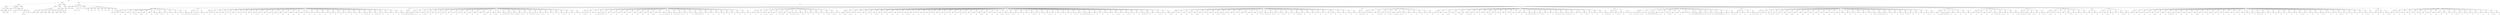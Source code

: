 digraph Tree {
	"t0" [label = "TEI"];
	"t1" [label = "teiHeader"];
	"t2" [label = "fileDesc"];
	"t3" [label = "titleStmt"];
	"t4" [label = "title"];
	"t5" [label = "title"];
	"t6" [label = "author"];
	"t7" [label = "persName"];
	"t8" [label = "persName"];
	"t9" [label = "forename"];
	"t10" [label = "surname"];
	"t11" [label = "idno"];
	"t12" [label = "idno"];
	"t13" [label = "publicationStmt"];
	"t14" [label = "publisher"];
	"t15" [label = "idno"];
	"t16" [label = "idno"];
	"t17" [label = "availability"];
	"t18" [label = "licence"];
	"t19" [label = "ab"];
	"t20" [label = "ref"];
	"t21" [label = "sourceDesc"];
	"t22" [label = "bibl"];
	"t23" [label = "name"];
	"t24" [label = "idno"];
	"t25" [label = "idno"];
	"t26" [label = "availability"];
	"t27" [label = "licence"];
	"t28" [label = "ab"];
	"t29" [label = "ref"];
	"t30" [label = "bibl"];
	"t31" [label = "date"];
	"t32" [label = "date"];
	"t33" [label = "idno"];
	"t34" [label = "profileDesc"];
	"t35" [label = "particDesc"];
	"t36" [label = "listPerson"];
	"t37" [label = "person"];
	"t38" [label = "persName"];
	"t39" [label = "person"];
	"t40" [label = "persName"];
	"t41" [label = "person"];
	"t42" [label = "persName"];
	"t43" [label = "person"];
	"t44" [label = "persName"];
	"t45" [label = "person"];
	"t46" [label = "persName"];
	"t47" [label = "person"];
	"t48" [label = "persName"];
	"t49" [label = "person"];
	"t50" [label = "persName"];
	"t51" [label = "person"];
	"t52" [label = "persName"];
	"t53" [label = "person"];
	"t54" [label = "persName"];
	"t55" [label = "textClass"];
	"t56" [label = "keywords"];
	"t57" [label = "term"];
	"t58" [label = "term"];
	"t59" [label = "classCode"];
	"t60" [label = "revisionDesc"];
	"t61" [label = "listChange"];
	"t62" [label = "change"];
	"t63" [label = "text"];
	"t64" [label = "front"];
	"t65" [label = "docTitle"];
	"t66" [label = "titlePart"];
	"t67" [label = "titlePart"];
	"t68" [label = "docDate"];
	"t69" [label = "docAuthor"];
	"t70" [label = "div"];
	"t71" [label = "div"];
	"t72" [label = "head"];
	"t73" [label = "p"];
	"t74" [label = "div"];
	"t75" [label = "p"];
	"t76" [label = "div"];
	"t77" [label = "p"];
	"t78" [label = "performance"];
	"t79" [label = "ab"];
	"t80" [label = "castList"];
	"t81" [label = "head"];
	"t82" [label = "castItem"];
	"t83" [label = "role"];
	"t84" [label = "castItem"];
	"t85" [label = "role"];
	"t86" [label = "castItem"];
	"t87" [label = "role"];
	"t88" [label = "castItem"];
	"t89" [label = "role"];
	"t90" [label = "castItem"];
	"t91" [label = "role"];
	"t92" [label = "castItem"];
	"t93" [label = "role"];
	"t94" [label = "castItem"];
	"t95" [label = "role"];
	"t96" [label = "castItem"];
	"t97" [label = "role"];
	"t98" [label = "castItem"];
	"t99" [label = "role"];
	"t100" [label = "body"];
	"t101" [label = "div"];
	"t102" [label = "head"];
	"t103" [label = "div"];
	"t104" [label = "head"];
	"t105" [label = "sp"];
	"t106" [label = "speaker"];
	"t107" [label = "p"];
	"t108" [label = "s"];
	"t109" [label = "sp"];
	"t110" [label = "speaker"];
	"t111" [label = "p"];
	"t112" [label = "s"];
	"t113" [label = "sp"];
	"t114" [label = "speaker"];
	"t115" [label = "p"];
	"t116" [label = "s"];
	"t117" [label = "sp"];
	"t118" [label = "speaker"];
	"t119" [label = "p"];
	"t120" [label = "s"];
	"t121" [label = "sp"];
	"t122" [label = "speaker"];
	"t123" [label = "p"];
	"t124" [label = "s"];
	"t125" [label = "s"];
	"t126" [label = "sp"];
	"t127" [label = "speaker"];
	"t128" [label = "p"];
	"t129" [label = "s"];
	"t130" [label = "s"];
	"t131" [label = "sp"];
	"t132" [label = "speaker"];
	"t133" [label = "p"];
	"t134" [label = "s"];
	"t135" [label = "sp"];
	"t136" [label = "speaker"];
	"t137" [label = "p"];
	"t138" [label = "s"];
	"t139" [label = "sp"];
	"t140" [label = "speaker"];
	"t141" [label = "p"];
	"t142" [label = "s"];
	"t143" [label = "s"];
	"t144" [label = "sp"];
	"t145" [label = "speaker"];
	"t146" [label = "p"];
	"t147" [label = "s"];
	"t148" [label = "s"];
	"t149" [label = "sp"];
	"t150" [label = "speaker"];
	"t151" [label = "p"];
	"t152" [label = "s"];
	"t153" [label = "sp"];
	"t154" [label = "speaker"];
	"t155" [label = "p"];
	"t156" [label = "s"];
	"t157" [label = "sp"];
	"t158" [label = "speaker"];
	"t159" [label = "p"];
	"t160" [label = "s"];
	"t161" [label = "sp"];
	"t162" [label = "speaker"];
	"t163" [label = "p"];
	"t164" [label = "s"];
	"t165" [label = "sp"];
	"t166" [label = "speaker"];
	"t167" [label = "p"];
	"t168" [label = "s"];
	"t169" [label = "s"];
	"t170" [label = "s"];
	"t171" [label = "s"];
	"t172" [label = "div"];
	"t173" [label = "head"];
	"t174" [label = "sp"];
	"t175" [label = "speaker"];
	"t176" [label = "p"];
	"t177" [label = "s"];
	"t178" [label = "s"];
	"t179" [label = "s"];
	"t180" [label = "sp"];
	"t181" [label = "speaker"];
	"t182" [label = "p"];
	"t183" [label = "s"];
	"t184" [label = "sp"];
	"t185" [label = "speaker"];
	"t186" [label = "p"];
	"t187" [label = "s"];
	"t188" [label = "div"];
	"t189" [label = "head"];
	"t190" [label = "sp"];
	"t191" [label = "speaker"];
	"t192" [label = "p"];
	"t193" [label = "s"];
	"t194" [label = "sp"];
	"t195" [label = "speaker"];
	"t196" [label = "p"];
	"t197" [label = "s"];
	"t198" [label = "sp"];
	"t199" [label = "speaker"];
	"t200" [label = "p"];
	"t201" [label = "s"];
	"t202" [label = "sp"];
	"t203" [label = "speaker"];
	"t204" [label = "p"];
	"t205" [label = "s"];
	"t206" [label = "sp"];
	"t207" [label = "speaker"];
	"t208" [label = "p"];
	"t209" [label = "s"];
	"t210" [label = "sp"];
	"t211" [label = "speaker"];
	"t212" [label = "p"];
	"t213" [label = "s"];
	"t214" [label = "sp"];
	"t215" [label = "speaker"];
	"t216" [label = "p"];
	"t217" [label = "s"];
	"t218" [label = "sp"];
	"t219" [label = "speaker"];
	"t220" [label = "p"];
	"t221" [label = "s"];
	"t222" [label = "sp"];
	"t223" [label = "speaker"];
	"t224" [label = "p"];
	"t225" [label = "s"];
	"t226" [label = "sp"];
	"t227" [label = "speaker"];
	"t228" [label = "p"];
	"t229" [label = "s"];
	"t230" [label = "s"];
	"t231" [label = "sp"];
	"t232" [label = "speaker"];
	"t233" [label = "p"];
	"t234" [label = "s"];
	"t235" [label = "sp"];
	"t236" [label = "speaker"];
	"t237" [label = "p"];
	"t238" [label = "s"];
	"t239" [label = "sp"];
	"t240" [label = "speaker"];
	"t241" [label = "p"];
	"t242" [label = "s"];
	"t243" [label = "sp"];
	"t244" [label = "speaker"];
	"t245" [label = "p"];
	"t246" [label = "s"];
	"t247" [label = "sp"];
	"t248" [label = "speaker"];
	"t249" [label = "p"];
	"t250" [label = "s"];
	"t251" [label = "sp"];
	"t252" [label = "speaker"];
	"t253" [label = "p"];
	"t254" [label = "s"];
	"t255" [label = "sp"];
	"t256" [label = "speaker"];
	"t257" [label = "p"];
	"t258" [label = "s"];
	"t259" [label = "sp"];
	"t260" [label = "speaker"];
	"t261" [label = "p"];
	"t262" [label = "s"];
	"t263" [label = "sp"];
	"t264" [label = "speaker"];
	"t265" [label = "p"];
	"t266" [label = "s"];
	"t267" [label = "sp"];
	"t268" [label = "speaker"];
	"t269" [label = "p"];
	"t270" [label = "s"];
	"t271" [label = "sp"];
	"t272" [label = "speaker"];
	"t273" [label = "p"];
	"t274" [label = "s"];
	"t275" [label = "sp"];
	"t276" [label = "speaker"];
	"t277" [label = "p"];
	"t278" [label = "s"];
	"t279" [label = "sp"];
	"t280" [label = "speaker"];
	"t281" [label = "p"];
	"t282" [label = "s"];
	"t283" [label = "sp"];
	"t284" [label = "speaker"];
	"t285" [label = "p"];
	"t286" [label = "s"];
	"t287" [label = "sp"];
	"t288" [label = "speaker"];
	"t289" [label = "p"];
	"t290" [label = "s"];
	"t291" [label = "sp"];
	"t292" [label = "speaker"];
	"t293" [label = "p"];
	"t294" [label = "s"];
	"t295" [label = "sp"];
	"t296" [label = "speaker"];
	"t297" [label = "p"];
	"t298" [label = "s"];
	"t299" [label = "sp"];
	"t300" [label = "speaker"];
	"t301" [label = "p"];
	"t302" [label = "s"];
	"t303" [label = "sp"];
	"t304" [label = "speaker"];
	"t305" [label = "p"];
	"t306" [label = "s"];
	"t307" [label = "sp"];
	"t308" [label = "speaker"];
	"t309" [label = "p"];
	"t310" [label = "s"];
	"t311" [label = "sp"];
	"t312" [label = "speaker"];
	"t313" [label = "p"];
	"t314" [label = "s"];
	"t315" [label = "s"];
	"t316" [label = "s"];
	"t317" [label = "sp"];
	"t318" [label = "speaker"];
	"t319" [label = "p"];
	"t320" [label = "s"];
	"t321" [label = "sp"];
	"t322" [label = "speaker"];
	"t323" [label = "p"];
	"t324" [label = "s"];
	"t325" [label = "s"];
	"t326" [label = "s"];
	"t327" [label = "sp"];
	"t328" [label = "speaker"];
	"t329" [label = "p"];
	"t330" [label = "s"];
	"t331" [label = "sp"];
	"t332" [label = "speaker"];
	"t333" [label = "p"];
	"t334" [label = "s"];
	"t335" [label = "sp"];
	"t336" [label = "speaker"];
	"t337" [label = "p"];
	"t338" [label = "s"];
	"t339" [label = "sp"];
	"t340" [label = "speaker"];
	"t341" [label = "p"];
	"t342" [label = "s"];
	"t343" [label = "sp"];
	"t344" [label = "speaker"];
	"t345" [label = "p"];
	"t346" [label = "s"];
	"t347" [label = "div"];
	"t348" [label = "head"];
	"t349" [label = "sp"];
	"t350" [label = "speaker"];
	"t351" [label = "p"];
	"t352" [label = "s"];
	"t353" [label = "s"];
	"t354" [label = "s"];
	"t355" [label = "s"];
	"t356" [label = "s"];
	"t357" [label = "s"];
	"t358" [label = "div"];
	"t359" [label = "head"];
	"t360" [label = "sp"];
	"t361" [label = "speaker"];
	"t362" [label = "p"];
	"t363" [label = "s"];
	"t364" [label = "sp"];
	"t365" [label = "speaker"];
	"t366" [label = "p"];
	"t367" [label = "s"];
	"t368" [label = "sp"];
	"t369" [label = "speaker"];
	"t370" [label = "p"];
	"t371" [label = "s"];
	"t372" [label = "s"];
	"t373" [label = "sp"];
	"t374" [label = "speaker"];
	"t375" [label = "p"];
	"t376" [label = "s"];
	"t377" [label = "sp"];
	"t378" [label = "speaker"];
	"t379" [label = "p"];
	"t380" [label = "s"];
	"t381" [label = "sp"];
	"t382" [label = "speaker"];
	"t383" [label = "p"];
	"t384" [label = "s"];
	"t385" [label = "sp"];
	"t386" [label = "speaker"];
	"t387" [label = "p"];
	"t388" [label = "s"];
	"t389" [label = "sp"];
	"t390" [label = "speaker"];
	"t391" [label = "p"];
	"t392" [label = "s"];
	"t393" [label = "sp"];
	"t394" [label = "speaker"];
	"t395" [label = "p"];
	"t396" [label = "s"];
	"t397" [label = "sp"];
	"t398" [label = "speaker"];
	"t399" [label = "p"];
	"t400" [label = "s"];
	"t401" [label = "sp"];
	"t402" [label = "speaker"];
	"t403" [label = "p"];
	"t404" [label = "s"];
	"t405" [label = "sp"];
	"t406" [label = "speaker"];
	"t407" [label = "p"];
	"t408" [label = "s"];
	"t409" [label = "sp"];
	"t410" [label = "speaker"];
	"t411" [label = "p"];
	"t412" [label = "s"];
	"t413" [label = "sp"];
	"t414" [label = "speaker"];
	"t415" [label = "note"];
	"t416" [label = "p"];
	"t417" [label = "s"];
	"t418" [label = "s"];
	"t419" [label = "sp"];
	"t420" [label = "speaker"];
	"t421" [label = "p"];
	"t422" [label = "s"];
	"t423" [label = "sp"];
	"t424" [label = "speaker"];
	"t425" [label = "p"];
	"t426" [label = "s"];
	"t427" [label = "s"];
	"t428" [label = "sp"];
	"t429" [label = "speaker"];
	"t430" [label = "p"];
	"t431" [label = "s"];
	"t432" [label = "sp"];
	"t433" [label = "speaker"];
	"t434" [label = "p"];
	"t435" [label = "s"];
	"t436" [label = "s"];
	"t437" [label = "s"];
	"t438" [label = "s"];
	"t439" [label = "sp"];
	"t440" [label = "speaker"];
	"t441" [label = "p"];
	"t442" [label = "s"];
	"t443" [label = "s"];
	"t444" [label = "sp"];
	"t445" [label = "speaker"];
	"t446" [label = "p"];
	"t447" [label = "s"];
	"t448" [label = "s"];
	"t449" [label = "s"];
	"t450" [label = "sp"];
	"t451" [label = "speaker"];
	"t452" [label = "p"];
	"t453" [label = "s"];
	"t454" [label = "s"];
	"t455" [label = "sp"];
	"t456" [label = "speaker"];
	"t457" [label = "p"];
	"t458" [label = "s"];
	"t459" [label = "sp"];
	"t460" [label = "speaker"];
	"t461" [label = "p"];
	"t462" [label = "s"];
	"t463" [label = "s"];
	"t464" [label = "s"];
	"t465" [label = "sp"];
	"t466" [label = "speaker"];
	"t467" [label = "p"];
	"t468" [label = "s"];
	"t469" [label = "s"];
	"t470" [label = "sp"];
	"t471" [label = "speaker"];
	"t472" [label = "p"];
	"t473" [label = "s"];
	"t474" [label = "s"];
	"t475" [label = "sp"];
	"t476" [label = "speaker"];
	"t477" [label = "p"];
	"t478" [label = "s"];
	"t479" [label = "sp"];
	"t480" [label = "speaker"];
	"t481" [label = "p"];
	"t482" [label = "s"];
	"t483" [label = "sp"];
	"t484" [label = "speaker"];
	"t485" [label = "p"];
	"t486" [label = "s"];
	"t487" [label = "sp"];
	"t488" [label = "speaker"];
	"t489" [label = "p"];
	"t490" [label = "s"];
	"t491" [label = "s"];
	"t492" [label = "sp"];
	"t493" [label = "speaker"];
	"t494" [label = "p"];
	"t495" [label = "s"];
	"t496" [label = "sp"];
	"t497" [label = "speaker"];
	"t498" [label = "p"];
	"t499" [label = "s"];
	"t500" [label = "sp"];
	"t501" [label = "speaker"];
	"t502" [label = "p"];
	"t503" [label = "s"];
	"t504" [label = "div"];
	"t505" [label = "head"];
	"t506" [label = "sp"];
	"t507" [label = "speaker"];
	"t508" [label = "p"];
	"t509" [label = "s"];
	"t510" [label = "s"];
	"t511" [label = "sp"];
	"t512" [label = "speaker"];
	"t513" [label = "p"];
	"t514" [label = "s"];
	"t515" [label = "sp"];
	"t516" [label = "speaker"];
	"t517" [label = "p"];
	"t518" [label = "s"];
	"t519" [label = "sp"];
	"t520" [label = "speaker"];
	"t521" [label = "p"];
	"t522" [label = "s"];
	"t523" [label = "s"];
	"t524" [label = "s"];
	"t525" [label = "s"];
	"t526" [label = "sp"];
	"t527" [label = "speaker"];
	"t528" [label = "p"];
	"t529" [label = "s"];
	"t530" [label = "sp"];
	"t531" [label = "speaker"];
	"t532" [label = "p"];
	"t533" [label = "s"];
	"t534" [label = "sp"];
	"t535" [label = "speaker"];
	"t536" [label = "p"];
	"t537" [label = "s"];
	"t538" [label = "sp"];
	"t539" [label = "speaker"];
	"t540" [label = "p"];
	"t541" [label = "s"];
	"t542" [label = "sp"];
	"t543" [label = "speaker"];
	"t544" [label = "p"];
	"t545" [label = "s"];
	"t546" [label = "sp"];
	"t547" [label = "speaker"];
	"t548" [label = "p"];
	"t549" [label = "s"];
	"t550" [label = "sp"];
	"t551" [label = "speaker"];
	"t552" [label = "p"];
	"t553" [label = "s"];
	"t554" [label = "sp"];
	"t555" [label = "speaker"];
	"t556" [label = "p"];
	"t557" [label = "s"];
	"t558" [label = "sp"];
	"t559" [label = "speaker"];
	"t560" [label = "p"];
	"t561" [label = "s"];
	"t562" [label = "sp"];
	"t563" [label = "speaker"];
	"t564" [label = "p"];
	"t565" [label = "s"];
	"t566" [label = "s"];
	"t567" [label = "sp"];
	"t568" [label = "speaker"];
	"t569" [label = "note"];
	"t570" [label = "p"];
	"t571" [label = "s"];
	"t572" [label = "sp"];
	"t573" [label = "speaker"];
	"t574" [label = "p"];
	"t575" [label = "s"];
	"t576" [label = "s"];
	"t577" [label = "s"];
	"t578" [label = "s"];
	"t579" [label = "sp"];
	"t580" [label = "speaker"];
	"t581" [label = "p"];
	"t582" [label = "s"];
	"t583" [label = "sp"];
	"t584" [label = "speaker"];
	"t585" [label = "p"];
	"t586" [label = "s"];
	"t587" [label = "s"];
	"t588" [label = "s"];
	"t589" [label = "sp"];
	"t590" [label = "speaker"];
	"t591" [label = "p"];
	"t592" [label = "s"];
	"t593" [label = "s"];
	"t594" [label = "sp"];
	"t595" [label = "speaker"];
	"t596" [label = "p"];
	"t597" [label = "s"];
	"t598" [label = "sp"];
	"t599" [label = "speaker"];
	"t600" [label = "p"];
	"t601" [label = "s"];
	"t602" [label = "sp"];
	"t603" [label = "speaker"];
	"t604" [label = "p"];
	"t605" [label = "s"];
	"t606" [label = "s"];
	"t607" [label = "s"];
	"t608" [label = "s"];
	"t609" [label = "sp"];
	"t610" [label = "speaker"];
	"t611" [label = "p"];
	"t612" [label = "s"];
	"t613" [label = "sp"];
	"t614" [label = "speaker"];
	"t615" [label = "p"];
	"t616" [label = "s"];
	"t617" [label = "sp"];
	"t618" [label = "speaker"];
	"t619" [label = "p"];
	"t620" [label = "s"];
	"t621" [label = "sp"];
	"t622" [label = "speaker"];
	"t623" [label = "p"];
	"t624" [label = "s"];
	"t625" [label = "sp"];
	"t626" [label = "speaker"];
	"t627" [label = "p"];
	"t628" [label = "s"];
	"t629" [label = "sp"];
	"t630" [label = "speaker"];
	"t631" [label = "p"];
	"t632" [label = "s"];
	"t633" [label = "sp"];
	"t634" [label = "speaker"];
	"t635" [label = "p"];
	"t636" [label = "s"];
	"t637" [label = "sp"];
	"t638" [label = "speaker"];
	"t639" [label = "p"];
	"t640" [label = "s"];
	"t641" [label = "sp"];
	"t642" [label = "speaker"];
	"t643" [label = "p"];
	"t644" [label = "s"];
	"t645" [label = "sp"];
	"t646" [label = "speaker"];
	"t647" [label = "p"];
	"t648" [label = "s"];
	"t649" [label = "div"];
	"t650" [label = "head"];
	"t651" [label = "sp"];
	"t652" [label = "speaker"];
	"t653" [label = "p"];
	"t654" [label = "s"];
	"t655" [label = "sp"];
	"t656" [label = "speaker"];
	"t657" [label = "p"];
	"t658" [label = "s"];
	"t659" [label = "sp"];
	"t660" [label = "speaker"];
	"t661" [label = "p"];
	"t662" [label = "s"];
	"t663" [label = "s"];
	"t664" [label = "sp"];
	"t665" [label = "speaker"];
	"t666" [label = "p"];
	"t667" [label = "s"];
	"t668" [label = "s"];
	"t669" [label = "sp"];
	"t670" [label = "speaker"];
	"t671" [label = "p"];
	"t672" [label = "s"];
	"t673" [label = "sp"];
	"t674" [label = "speaker"];
	"t675" [label = "p"];
	"t676" [label = "s"];
	"t677" [label = "s"];
	"t678" [label = "s"];
	"t679" [label = "sp"];
	"t680" [label = "speaker"];
	"t681" [label = "p"];
	"t682" [label = "s"];
	"t683" [label = "sp"];
	"t684" [label = "speaker"];
	"t685" [label = "p"];
	"t686" [label = "s"];
	"t687" [label = "s"];
	"t688" [label = "s"];
	"t689" [label = "sp"];
	"t690" [label = "speaker"];
	"t691" [label = "p"];
	"t692" [label = "s"];
	"t693" [label = "s"];
	"t694" [label = "sp"];
	"t695" [label = "speaker"];
	"t696" [label = "p"];
	"t697" [label = "s"];
	"t698" [label = "s"];
	"t699" [label = "sp"];
	"t700" [label = "speaker"];
	"t701" [label = "p"];
	"t702" [label = "s"];
	"t703" [label = "sp"];
	"t704" [label = "speaker"];
	"t705" [label = "p"];
	"t706" [label = "s"];
	"t707" [label = "sp"];
	"t708" [label = "speaker"];
	"t709" [label = "p"];
	"t710" [label = "s"];
	"t711" [label = "sp"];
	"t712" [label = "speaker"];
	"t713" [label = "p"];
	"t714" [label = "s"];
	"t715" [label = "sp"];
	"t716" [label = "speaker"];
	"t717" [label = "p"];
	"t718" [label = "s"];
	"t719" [label = "s"];
	"t720" [label = "sp"];
	"t721" [label = "speaker"];
	"t722" [label = "p"];
	"t723" [label = "s"];
	"t724" [label = "s"];
	"t725" [label = "sp"];
	"t726" [label = "speaker"];
	"t727" [label = "p"];
	"t728" [label = "s"];
	"t729" [label = "div"];
	"t730" [label = "head"];
	"t731" [label = "sp"];
	"t732" [label = "speaker"];
	"t733" [label = "p"];
	"t734" [label = "s"];
	"t735" [label = "s"];
	"t736" [label = "sp"];
	"t737" [label = "speaker"];
	"t738" [label = "p"];
	"t739" [label = "s"];
	"t740" [label = "s"];
	"t741" [label = "sp"];
	"t742" [label = "speaker"];
	"t743" [label = "p"];
	"t744" [label = "s"];
	"t745" [label = "sp"];
	"t746" [label = "speaker"];
	"t747" [label = "p"];
	"t748" [label = "s"];
	"t749" [label = "sp"];
	"t750" [label = "speaker"];
	"t751" [label = "p"];
	"t752" [label = "s"];
	"t753" [label = "sp"];
	"t754" [label = "speaker"];
	"t755" [label = "p"];
	"t756" [label = "s"];
	"t757" [label = "sp"];
	"t758" [label = "speaker"];
	"t759" [label = "p"];
	"t760" [label = "s"];
	"t761" [label = "s"];
	"t762" [label = "sp"];
	"t763" [label = "speaker"];
	"t764" [label = "p"];
	"t765" [label = "s"];
	"t766" [label = "sp"];
	"t767" [label = "speaker"];
	"t768" [label = "p"];
	"t769" [label = "s"];
	"t770" [label = "sp"];
	"t771" [label = "speaker"];
	"t772" [label = "p"];
	"t773" [label = "s"];
	"t774" [label = "sp"];
	"t775" [label = "speaker"];
	"t776" [label = "p"];
	"t777" [label = "s"];
	"t778" [label = "sp"];
	"t779" [label = "speaker"];
	"t780" [label = "p"];
	"t781" [label = "s"];
	"t782" [label = "sp"];
	"t783" [label = "speaker"];
	"t784" [label = "p"];
	"t785" [label = "s"];
	"t786" [label = "s"];
	"t787" [label = "sp"];
	"t788" [label = "speaker"];
	"t789" [label = "p"];
	"t790" [label = "s"];
	"t791" [label = "sp"];
	"t792" [label = "speaker"];
	"t793" [label = "p"];
	"t794" [label = "s"];
	"t795" [label = "sp"];
	"t796" [label = "speaker"];
	"t797" [label = "p"];
	"t798" [label = "s"];
	"t799" [label = "sp"];
	"t800" [label = "speaker"];
	"t801" [label = "p"];
	"t802" [label = "s"];
	"t803" [label = "sp"];
	"t804" [label = "speaker"];
	"t805" [label = "p"];
	"t806" [label = "s"];
	"t807" [label = "sp"];
	"t808" [label = "speaker"];
	"t809" [label = "p"];
	"t810" [label = "s"];
	"t811" [label = "sp"];
	"t812" [label = "speaker"];
	"t813" [label = "p"];
	"t814" [label = "s"];
	"t815" [label = "sp"];
	"t816" [label = "speaker"];
	"t817" [label = "p"];
	"t818" [label = "s"];
	"t819" [label = "sp"];
	"t820" [label = "speaker"];
	"t821" [label = "p"];
	"t822" [label = "s"];
	"t823" [label = "sp"];
	"t824" [label = "speaker"];
	"t825" [label = "p"];
	"t826" [label = "s"];
	"t827" [label = "sp"];
	"t828" [label = "speaker"];
	"t829" [label = "p"];
	"t830" [label = "s"];
	"t831" [label = "sp"];
	"t832" [label = "speaker"];
	"t833" [label = "p"];
	"t834" [label = "s"];
	"t835" [label = "sp"];
	"t836" [label = "speaker"];
	"t837" [label = "p"];
	"t838" [label = "s"];
	"t839" [label = "sp"];
	"t840" [label = "speaker"];
	"t841" [label = "p"];
	"t842" [label = "s"];
	"t843" [label = "s"];
	"t844" [label = "sp"];
	"t845" [label = "speaker"];
	"t846" [label = "p"];
	"t847" [label = "s"];
	"t848" [label = "sp"];
	"t849" [label = "speaker"];
	"t850" [label = "p"];
	"t851" [label = "s"];
	"t852" [label = "sp"];
	"t853" [label = "speaker"];
	"t854" [label = "p"];
	"t855" [label = "s"];
	"t856" [label = "sp"];
	"t857" [label = "speaker"];
	"t858" [label = "p"];
	"t859" [label = "s"];
	"t860" [label = "s"];
	"t861" [label = "sp"];
	"t862" [label = "speaker"];
	"t863" [label = "p"];
	"t864" [label = "s"];
	"t865" [label = "s"];
	"t866" [label = "sp"];
	"t867" [label = "speaker"];
	"t868" [label = "p"];
	"t869" [label = "s"];
	"t870" [label = "s"];
	"t871" [label = "sp"];
	"t872" [label = "speaker"];
	"t873" [label = "p"];
	"t874" [label = "s"];
	"t875" [label = "sp"];
	"t876" [label = "speaker"];
	"t877" [label = "p"];
	"t878" [label = "s"];
	"t879" [label = "sp"];
	"t880" [label = "speaker"];
	"t881" [label = "p"];
	"t882" [label = "s"];
	"t883" [label = "sp"];
	"t884" [label = "speaker"];
	"t885" [label = "p"];
	"t886" [label = "s"];
	"t887" [label = "s"];
	"t888" [label = "sp"];
	"t889" [label = "speaker"];
	"t890" [label = "p"];
	"t891" [label = "s"];
	"t892" [label = "sp"];
	"t893" [label = "speaker"];
	"t894" [label = "p"];
	"t895" [label = "s"];
	"t896" [label = "sp"];
	"t897" [label = "speaker"];
	"t898" [label = "p"];
	"t899" [label = "s"];
	"t900" [label = "s"];
	"t901" [label = "sp"];
	"t902" [label = "speaker"];
	"t903" [label = "p"];
	"t904" [label = "s"];
	"t905" [label = "sp"];
	"t906" [label = "speaker"];
	"t907" [label = "p"];
	"t908" [label = "s"];
	"t909" [label = "sp"];
	"t910" [label = "speaker"];
	"t911" [label = "p"];
	"t912" [label = "s"];
	"t913" [label = "sp"];
	"t914" [label = "speaker"];
	"t915" [label = "p"];
	"t916" [label = "s"];
	"t917" [label = "sp"];
	"t918" [label = "speaker"];
	"t919" [label = "p"];
	"t920" [label = "s"];
	"t921" [label = "s"];
	"t922" [label = "sp"];
	"t923" [label = "speaker"];
	"t924" [label = "p"];
	"t925" [label = "s"];
	"t926" [label = "sp"];
	"t927" [label = "speaker"];
	"t928" [label = "p"];
	"t929" [label = "s"];
	"t930" [label = "s"];
	"t931" [label = "s"];
	"t932" [label = "s"];
	"t933" [label = "s"];
	"t934" [label = "sp"];
	"t935" [label = "speaker"];
	"t936" [label = "p"];
	"t937" [label = "s"];
	"t938" [label = "sp"];
	"t939" [label = "speaker"];
	"t940" [label = "p"];
	"t941" [label = "s"];
	"t942" [label = "sp"];
	"t943" [label = "speaker"];
	"t944" [label = "p"];
	"t945" [label = "s"];
	"t946" [label = "sp"];
	"t947" [label = "speaker"];
	"t948" [label = "p"];
	"t949" [label = "s"];
	"t950" [label = "sp"];
	"t951" [label = "speaker"];
	"t952" [label = "p"];
	"t953" [label = "s"];
	"t954" [label = "sp"];
	"t955" [label = "speaker"];
	"t956" [label = "p"];
	"t957" [label = "s"];
	"t958" [label = "s"];
	"t959" [label = "sp"];
	"t960" [label = "speaker"];
	"t961" [label = "p"];
	"t962" [label = "s"];
	"t963" [label = "sp"];
	"t964" [label = "speaker"];
	"t965" [label = "p"];
	"t966" [label = "s"];
	"t967" [label = "s"];
	"t968" [label = "sp"];
	"t969" [label = "speaker"];
	"t970" [label = "p"];
	"t971" [label = "s"];
	"t972" [label = "sp"];
	"t973" [label = "speaker"];
	"t974" [label = "p"];
	"t975" [label = "s"];
	"t976" [label = "sp"];
	"t977" [label = "speaker"];
	"t978" [label = "p"];
	"t979" [label = "s"];
	"t980" [label = "s"];
	"t981" [label = "s"];
	"t982" [label = "sp"];
	"t983" [label = "speaker"];
	"t984" [label = "p"];
	"t985" [label = "s"];
	"t986" [label = "sp"];
	"t987" [label = "speaker"];
	"t988" [label = "p"];
	"t989" [label = "s"];
	"t990" [label = "sp"];
	"t991" [label = "speaker"];
	"t992" [label = "p"];
	"t993" [label = "s"];
	"t994" [label = "s"];
	"t995" [label = "sp"];
	"t996" [label = "speaker"];
	"t997" [label = "p"];
	"t998" [label = "s"];
	"t999" [label = "sp"];
	"t1000" [label = "speaker"];
	"t1001" [label = "p"];
	"t1002" [label = "s"];
	"t1003" [label = "s"];
	"t1004" [label = "div"];
	"t1005" [label = "head"];
	"t1006" [label = "sp"];
	"t1007" [label = "speaker"];
	"t1008" [label = "p"];
	"t1009" [label = "s"];
	"t1010" [label = "sp"];
	"t1011" [label = "speaker"];
	"t1012" [label = "p"];
	"t1013" [label = "s"];
	"t1014" [label = "sp"];
	"t1015" [label = "speaker"];
	"t1016" [label = "p"];
	"t1017" [label = "s"];
	"t1018" [label = "sp"];
	"t1019" [label = "speaker"];
	"t1020" [label = "p"];
	"t1021" [label = "s"];
	"t1022" [label = "sp"];
	"t1023" [label = "speaker"];
	"t1024" [label = "p"];
	"t1025" [label = "s"];
	"t1026" [label = "s"];
	"t1027" [label = "sp"];
	"t1028" [label = "speaker"];
	"t1029" [label = "p"];
	"t1030" [label = "s"];
	"t1031" [label = "sp"];
	"t1032" [label = "speaker"];
	"t1033" [label = "p"];
	"t1034" [label = "s"];
	"t1035" [label = "sp"];
	"t1036" [label = "speaker"];
	"t1037" [label = "p"];
	"t1038" [label = "s"];
	"t1039" [label = "sp"];
	"t1040" [label = "speaker"];
	"t1041" [label = "p"];
	"t1042" [label = "s"];
	"t1043" [label = "s"];
	"t1044" [label = "sp"];
	"t1045" [label = "speaker"];
	"t1046" [label = "p"];
	"t1047" [label = "s"];
	"t1048" [label = "s"];
	"t1049" [label = "sp"];
	"t1050" [label = "speaker"];
	"t1051" [label = "p"];
	"t1052" [label = "s"];
	"t1053" [label = "sp"];
	"t1054" [label = "speaker"];
	"t1055" [label = "p"];
	"t1056" [label = "s"];
	"t1057" [label = "sp"];
	"t1058" [label = "speaker"];
	"t1059" [label = "p"];
	"t1060" [label = "s"];
	"t1061" [label = "sp"];
	"t1062" [label = "speaker"];
	"t1063" [label = "note"];
	"t1064" [label = "p"];
	"t1065" [label = "s"];
	"t1066" [label = "sp"];
	"t1067" [label = "speaker"];
	"t1068" [label = "p"];
	"t1069" [label = "s"];
	"t1070" [label = "sp"];
	"t1071" [label = "speaker"];
	"t1072" [label = "p"];
	"t1073" [label = "s"];
	"t1074" [label = "sp"];
	"t1075" [label = "speaker"];
	"t1076" [label = "p"];
	"t1077" [label = "s"];
	"t1078" [label = "s"];
	"t1079" [label = "sp"];
	"t1080" [label = "speaker"];
	"t1081" [label = "p"];
	"t1082" [label = "s"];
	"t1083" [label = "s"];
	"t1084" [label = "s"];
	"t1085" [label = "sp"];
	"t1086" [label = "speaker"];
	"t1087" [label = "p"];
	"t1088" [label = "s"];
	"t1089" [label = "s"];
	"t1090" [label = "sp"];
	"t1091" [label = "speaker"];
	"t1092" [label = "p"];
	"t1093" [label = "s"];
	"t1094" [label = "sp"];
	"t1095" [label = "speaker"];
	"t1096" [label = "p"];
	"t1097" [label = "s"];
	"t1098" [label = "s"];
	"t1099" [label = "sp"];
	"t1100" [label = "speaker"];
	"t1101" [label = "p"];
	"t1102" [label = "s"];
	"t1103" [label = "sp"];
	"t1104" [label = "speaker"];
	"t1105" [label = "p"];
	"t1106" [label = "s"];
	"t1107" [label = "sp"];
	"t1108" [label = "speaker"];
	"t1109" [label = "p"];
	"t1110" [label = "s"];
	"t1111" [label = "s"];
	"t1112" [label = "s"];
	"t1113" [label = "sp"];
	"t1114" [label = "speaker"];
	"t1115" [label = "p"];
	"t1116" [label = "s"];
	"t1117" [label = "sp"];
	"t1118" [label = "speaker"];
	"t1119" [label = "p"];
	"t1120" [label = "s"];
	"t1121" [label = "sp"];
	"t1122" [label = "speaker"];
	"t1123" [label = "p"];
	"t1124" [label = "s"];
	"t1125" [label = "sp"];
	"t1126" [label = "speaker"];
	"t1127" [label = "p"];
	"t1128" [label = "s"];
	"t1129" [label = "sp"];
	"t1130" [label = "speaker"];
	"t1131" [label = "p"];
	"t1132" [label = "s"];
	"t1133" [label = "sp"];
	"t1134" [label = "speaker"];
	"t1135" [label = "p"];
	"t1136" [label = "s"];
	"t1137" [label = "stage"];
	"t1138" [label = "p"];
	"t1139" [label = "s"];
	"t1140" [label = "sp"];
	"t1141" [label = "speaker"];
	"t1142" [label = "p"];
	"t1143" [label = "s"];
	"t1144" [label = "sp"];
	"t1145" [label = "speaker"];
	"t1146" [label = "p"];
	"t1147" [label = "s"];
	"t1148" [label = "sp"];
	"t1149" [label = "speaker"];
	"t1150" [label = "p"];
	"t1151" [label = "s"];
	"t1152" [label = "sp"];
	"t1153" [label = "speaker"];
	"t1154" [label = "p"];
	"t1155" [label = "s"];
	"t1156" [label = "div"];
	"t1157" [label = "head"];
	"t1158" [label = "sp"];
	"t1159" [label = "speaker"];
	"t1160" [label = "p"];
	"t1161" [label = "s"];
	"t1162" [label = "s"];
	"t1163" [label = "s"];
	"t1164" [label = "div"];
	"t1165" [label = "head"];
	"t1166" [label = "sp"];
	"t1167" [label = "speaker"];
	"t1168" [label = "p"];
	"t1169" [label = "s"];
	"t1170" [label = "sp"];
	"t1171" [label = "speaker"];
	"t1172" [label = "p"];
	"t1173" [label = "s"];
	"t1174" [label = "sp"];
	"t1175" [label = "speaker"];
	"t1176" [label = "note"];
	"t1177" [label = "p"];
	"t1178" [label = "s"];
	"t1179" [label = "s"];
	"t1180" [label = "s"];
	"t1181" [label = "sp"];
	"t1182" [label = "speaker"];
	"t1183" [label = "p"];
	"t1184" [label = "s"];
	"t1185" [label = "sp"];
	"t1186" [label = "speaker"];
	"t1187" [label = "p"];
	"t1188" [label = "s"];
	"t1189" [label = "s"];
	"t1190" [label = "sp"];
	"t1191" [label = "speaker"];
	"t1192" [label = "p"];
	"t1193" [label = "s"];
	"t1194" [label = "s"];
	"t1195" [label = "s"];
	"t1196" [label = "sp"];
	"t1197" [label = "speaker"];
	"t1198" [label = "p"];
	"t1199" [label = "s"];
	"t1200" [label = "s"];
	"t1201" [label = "sp"];
	"t1202" [label = "speaker"];
	"t1203" [label = "p"];
	"t1204" [label = "s"];
	"t1205" [label = "sp"];
	"t1206" [label = "speaker"];
	"t1207" [label = "p"];
	"t1208" [label = "s"];
	"t1209" [label = "sp"];
	"t1210" [label = "speaker"];
	"t1211" [label = "p"];
	"t1212" [label = "s"];
	"t1213" [label = "sp"];
	"t1214" [label = "speaker"];
	"t1215" [label = "p"];
	"t1216" [label = "s"];
	"t1217" [label = "sp"];
	"t1218" [label = "speaker"];
	"t1219" [label = "p"];
	"t1220" [label = "s"];
	"t1221" [label = "sp"];
	"t1222" [label = "speaker"];
	"t1223" [label = "p"];
	"t1224" [label = "s"];
	"t1225" [label = "div"];
	"t1226" [label = "head"];
	"t1227" [label = "sp"];
	"t1228" [label = "speaker"];
	"t1229" [label = "p"];
	"t1230" [label = "s"];
	"t1231" [label = "sp"];
	"t1232" [label = "speaker"];
	"t1233" [label = "p"];
	"t1234" [label = "s"];
	"t1235" [label = "sp"];
	"t1236" [label = "speaker"];
	"t1237" [label = "p"];
	"t1238" [label = "s"];
	"t1239" [label = "s"];
	"t1240" [label = "note"];
	"t1241" [label = "sp"];
	"t1242" [label = "speaker"];
	"t1243" [label = "p"];
	"t1244" [label = "s"];
	"t1245" [label = "sp"];
	"t1246" [label = "speaker"];
	"t1247" [label = "p"];
	"t1248" [label = "s"];
	"t1249" [label = "s"];
	"t1250" [label = "stage"];
	"t1251" [label = "sp"];
	"t1252" [label = "speaker"];
	"t1253" [label = "p"];
	"t1254" [label = "s"];
	"t1255" [label = "s"];
	"t1256" [label = "s"];
	"t1257" [label = "sp"];
	"t1258" [label = "speaker"];
	"t1259" [label = "p"];
	"t1260" [label = "s"];
	"t1261" [label = "sp"];
	"t1262" [label = "speaker"];
	"t1263" [label = "p"];
	"t1264" [label = "s"];
	"t1265" [label = "sp"];
	"t1266" [label = "speaker"];
	"t1267" [label = "p"];
	"t1268" [label = "s"];
	"t1269" [label = "sp"];
	"t1270" [label = "speaker"];
	"t1271" [label = "p"];
	"t1272" [label = "s"];
	"t1273" [label = "s"];
	"t1274" [label = "sp"];
	"t1275" [label = "speaker"];
	"t1276" [label = "p"];
	"t1277" [label = "s"];
	"t1278" [label = "sp"];
	"t1279" [label = "speaker"];
	"t1280" [label = "p"];
	"t1281" [label = "s"];
	"t1282" [label = "sp"];
	"t1283" [label = "speaker"];
	"t1284" [label = "p"];
	"t1285" [label = "s"];
	"t1286" [label = "sp"];
	"t1287" [label = "speaker"];
	"t1288" [label = "p"];
	"t1289" [label = "s"];
	"t1290" [label = "sp"];
	"t1291" [label = "speaker"];
	"t1292" [label = "p"];
	"t1293" [label = "s"];
	"t1294" [label = "sp"];
	"t1295" [label = "speaker"];
	"t1296" [label = "p"];
	"t1297" [label = "s"];
	"t1298" [label = "sp"];
	"t1299" [label = "speaker"];
	"t1300" [label = "p"];
	"t1301" [label = "s"];
	"t1302" [label = "sp"];
	"t1303" [label = "speaker"];
	"t1304" [label = "p"];
	"t1305" [label = "s"];
	"t1306" [label = "s"];
	"t1307" [label = "s"];
	"t1308" [label = "s"];
	"t1309" [label = "s"];
	"t1310" [label = "sp"];
	"t1311" [label = "speaker"];
	"t1312" [label = "p"];
	"t1313" [label = "s"];
	"t1314" [label = "sp"];
	"t1315" [label = "speaker"];
	"t1316" [label = "p"];
	"t1317" [label = "s"];
	"t1318" [label = "s"];
	"t1319" [label = "sp"];
	"t1320" [label = "speaker"];
	"t1321" [label = "p"];
	"t1322" [label = "s"];
	"t1323" [label = "sp"];
	"t1324" [label = "speaker"];
	"t1325" [label = "p"];
	"t1326" [label = "s"];
	"t1327" [label = "sp"];
	"t1328" [label = "speaker"];
	"t1329" [label = "p"];
	"t1330" [label = "s"];
	"t1331" [label = "s"];
	"t1332" [label = "s"];
	"t1333" [label = "sp"];
	"t1334" [label = "speaker"];
	"t1335" [label = "p"];
	"t1336" [label = "s"];
	"t1337" [label = "s"];
	"t1338" [label = "sp"];
	"t1339" [label = "speaker"];
	"t1340" [label = "p"];
	"t1341" [label = "s"];
	"t1342" [label = "s"];
	"t1343" [label = "s"];
	"t1344" [label = "sp"];
	"t1345" [label = "speaker"];
	"t1346" [label = "p"];
	"t1347" [label = "s"];
	"t1348" [label = "sp"];
	"t1349" [label = "speaker"];
	"t1350" [label = "note"];
	"t1351" [label = "p"];
	"t1352" [label = "s"];
	"t1353" [label = "sp"];
	"t1354" [label = "speaker"];
	"t1355" [label = "p"];
	"t1356" [label = "s"];
	"t1357" [label = "s"];
	"t1358" [label = "sp"];
	"t1359" [label = "speaker"];
	"t1360" [label = "p"];
	"t1361" [label = "s"];
	"t1362" [label = "sp"];
	"t1363" [label = "speaker"];
	"t1364" [label = "p"];
	"t1365" [label = "s"];
	"t1366" [label = "sp"];
	"t1367" [label = "speaker"];
	"t1368" [label = "p"];
	"t1369" [label = "s"];
	"t1370" [label = "sp"];
	"t1371" [label = "speaker"];
	"t1372" [label = "p"];
	"t1373" [label = "s"];
	"t1374" [label = "s"];
	"t1375" [label = "s"];
	"t1376" [label = "div"];
	"t1377" [label = "head"];
	"t1378" [label = "sp"];
	"t1379" [label = "speaker"];
	"t1380" [label = "p"];
	"t1381" [label = "s"];
	"t1382" [label = "sp"];
	"t1383" [label = "speaker"];
	"t1384" [label = "p"];
	"t1385" [label = "s"];
	"t1386" [label = "s"];
	"t1387" [label = "sp"];
	"t1388" [label = "speaker"];
	"t1389" [label = "p"];
	"t1390" [label = "s"];
	"t1391" [label = "sp"];
	"t1392" [label = "speaker"];
	"t1393" [label = "note"];
	"t1394" [label = "p"];
	"t1395" [label = "s"];
	"t1396" [label = "s"];
	"t1397" [label = "div"];
	"t1398" [label = "head"];
	"t1399" [label = "sp"];
	"t1400" [label = "speaker"];
	"t1401" [label = "p"];
	"t1402" [label = "s"];
	"t1403" [label = "s"];
	"t1404" [label = "s"];
	"t1405" [label = "stage"];
	"t1406" [label = "p"];
	"t1407" [label = "s"];
	"t1408" [label = "s"];
	"t1409" [label = "sp"];
	"t1410" [label = "speaker"];
	"t1411" [label = "p"];
	"t1412" [label = "s"];
	"t1413" [label = "sp"];
	"t1414" [label = "speaker"];
	"t1415" [label = "note"];
	"t1416" [label = "p"];
	"t1417" [label = "s"];
	"t1418" [label = "s"];
	"t1419" [label = "s"];
	"t1420" [label = "s"];
	"t1421" [label = "s"];
	"t1422" [label = "s"];
	"t1423" [label = "sp"];
	"t1424" [label = "speaker"];
	"t1425" [label = "p"];
	"t1426" [label = "s"];
	"t1427" [label = "sp"];
	"t1428" [label = "speaker"];
	"t1429" [label = "p"];
	"t1430" [label = "s"];
	"t1431" [label = "sp"];
	"t1432" [label = "speaker"];
	"t1433" [label = "p"];
	"t1434" [label = "s"];
	"t1435" [label = "s"];
	"t1436" [label = "sp"];
	"t1437" [label = "speaker"];
	"t1438" [label = "p"];
	"t1439" [label = "s"];
	"t1440" [label = "sp"];
	"t1441" [label = "speaker"];
	"t1442" [label = "p"];
	"t1443" [label = "s"];
	"t1444" [label = "sp"];
	"t1445" [label = "speaker"];
	"t1446" [label = "note"];
	"t1447" [label = "note"];
	"t1448" [label = "p"];
	"t1449" [label = "s"];
	"t1450" [label = "sp"];
	"t1451" [label = "speaker"];
	"t1452" [label = "note"];
	"t1453" [label = "p"];
	"t1454" [label = "s"];
	"t1455" [label = "s"];
	"t1456" [label = "s"];
	"t1457" [label = "s"];
	"t1458" [label = "s"];
	"t1459" [label = "s"];
	"t1460" [label = "s"];
	"t1461" [label = "sp"];
	"t1462" [label = "speaker"];
	"t1463" [label = "p"];
	"t1464" [label = "s"];
	"t1465" [label = "sp"];
	"t1466" [label = "speaker"];
	"t1467" [label = "p"];
	"t1468" [label = "s"];
	"t1469" [label = "s"];
	"t1470" [label = "sp"];
	"t1471" [label = "speaker"];
	"t1472" [label = "p"];
	"t1473" [label = "s"];
	"t1474" [label = "sp"];
	"t1475" [label = "speaker"];
	"t1476" [label = "p"];
	"t1477" [label = "s"];
	"t1478" [label = "s"];
	"t1479" [label = "s"];
	"t1480" [label = "s"];
	"t1481" [label = "s"];
	"t1482" [label = "s"];
	"t1483" [label = "sp"];
	"t1484" [label = "speaker"];
	"t1485" [label = "p"];
	"t1486" [label = "s"];
	"t1487" [label = "sp"];
	"t1488" [label = "speaker"];
	"t1489" [label = "p"];
	"t1490" [label = "s"];
	"t1491" [label = "sp"];
	"t1492" [label = "speaker"];
	"t1493" [label = "p"];
	"t1494" [label = "s"];
	"t1495" [label = "s"];
	"t1496" [label = "s"];
	"t1497" [label = "div"];
	"t1498" [label = "head"];
	"t1499" [label = "sp"];
	"t1500" [label = "speaker"];
	"t1501" [label = "p"];
	"t1502" [label = "s"];
	"t1503" [label = "sp"];
	"t1504" [label = "speaker"];
	"t1505" [label = "p"];
	"t1506" [label = "s"];
	"t1507" [label = "sp"];
	"t1508" [label = "speaker"];
	"t1509" [label = "p"];
	"t1510" [label = "s"];
	"t1511" [label = "sp"];
	"t1512" [label = "speaker"];
	"t1513" [label = "p"];
	"t1514" [label = "s"];
	"t1515" [label = "s"];
	"t1516" [label = "s"];
	"t1517" [label = "s"];
	"t1518" [label = "div"];
	"t1519" [label = "head"];
	"t1520" [label = "sp"];
	"t1521" [label = "speaker"];
	"t1522" [label = "p"];
	"t1523" [label = "s"];
	"t1524" [label = "sp"];
	"t1525" [label = "speaker"];
	"t1526" [label = "p"];
	"t1527" [label = "s"];
	"t1528" [label = "sp"];
	"t1529" [label = "speaker"];
	"t1530" [label = "p"];
	"t1531" [label = "s"];
	"t1532" [label = "s"];
	"t1533" [label = "s"];
	"t1534" [label = "sp"];
	"t1535" [label = "speaker"];
	"t1536" [label = "p"];
	"t1537" [label = "s"];
	"t1538" [label = "s"];
	"t1539" [label = "sp"];
	"t1540" [label = "speaker"];
	"t1541" [label = "p"];
	"t1542" [label = "s"];
	"t1543" [label = "sp"];
	"t1544" [label = "speaker"];
	"t1545" [label = "p"];
	"t1546" [label = "s"];
	"t1547" [label = "s"];
	"t1548" [label = "sp"];
	"t1549" [label = "speaker"];
	"t1550" [label = "p"];
	"t1551" [label = "s"];
	"t1552" [label = "s"];
	"t1553" [label = "sp"];
	"t1554" [label = "speaker"];
	"t1555" [label = "p"];
	"t1556" [label = "s"];
	"t1557" [label = "sp"];
	"t1558" [label = "speaker"];
	"t1559" [label = "p"];
	"t1560" [label = "s"];
	"t1561" [label = "sp"];
	"t1562" [label = "speaker"];
	"t1563" [label = "p"];
	"t1564" [label = "s"];
	"t1565" [label = "sp"];
	"t1566" [label = "speaker"];
	"t1567" [label = "p"];
	"t1568" [label = "s"];
	"t1569" [label = "sp"];
	"t1570" [label = "speaker"];
	"t1571" [label = "p"];
	"t1572" [label = "s"];
	"t1573" [label = "sp"];
	"t1574" [label = "speaker"];
	"t1575" [label = "p"];
	"t1576" [label = "s"];
	"t1577" [label = "sp"];
	"t1578" [label = "speaker"];
	"t1579" [label = "p"];
	"t1580" [label = "s"];
	"t1581" [label = "sp"];
	"t1582" [label = "speaker"];
	"t1583" [label = "p"];
	"t1584" [label = "s"];
	"t1585" [label = "sp"];
	"t1586" [label = "speaker"];
	"t1587" [label = "p"];
	"t1588" [label = "s"];
	"t1589" [label = "sp"];
	"t1590" [label = "speaker"];
	"t1591" [label = "p"];
	"t1592" [label = "s"];
	"t1593" [label = "sp"];
	"t1594" [label = "speaker"];
	"t1595" [label = "p"];
	"t1596" [label = "s"];
	"t1597" [label = "sp"];
	"t1598" [label = "speaker"];
	"t1599" [label = "p"];
	"t1600" [label = "s"];
	"t1601" [label = "sp"];
	"t1602" [label = "speaker"];
	"t1603" [label = "p"];
	"t1604" [label = "s"];
	"t1605" [label = "sp"];
	"t1606" [label = "speaker"];
	"t1607" [label = "p"];
	"t1608" [label = "s"];
	"t1609" [label = "sp"];
	"t1610" [label = "speaker"];
	"t1611" [label = "p"];
	"t1612" [label = "s"];
	"t1613" [label = "sp"];
	"t1614" [label = "speaker"];
	"t1615" [label = "p"];
	"t1616" [label = "s"];
	"t1617" [label = "s"];
	"t1618" [label = "sp"];
	"t1619" [label = "speaker"];
	"t1620" [label = "p"];
	"t1621" [label = "s"];
	"t1622" [label = "s"];
	"t1623" [label = "s"];
	"t1624" [label = "s"];
	"t1625" [label = "sp"];
	"t1626" [label = "speaker"];
	"t1627" [label = "p"];
	"t1628" [label = "s"];
	"t1629" [label = "sp"];
	"t1630" [label = "speaker"];
	"t1631" [label = "p"];
	"t1632" [label = "s"];
	"t1633" [label = "sp"];
	"t1634" [label = "speaker"];
	"t1635" [label = "p"];
	"t1636" [label = "s"];
	"t1637" [label = "sp"];
	"t1638" [label = "speaker"];
	"t1639" [label = "p"];
	"t1640" [label = "s"];
	"t1641" [label = "s"];
	"t1642" [label = "sp"];
	"t1643" [label = "speaker"];
	"t1644" [label = "p"];
	"t1645" [label = "s"];
	"t1646" [label = "s"];
	"t1647" [label = "sp"];
	"t1648" [label = "speaker"];
	"t1649" [label = "p"];
	"t1650" [label = "s"];
	"t1651" [label = "sp"];
	"t1652" [label = "speaker"];
	"t1653" [label = "p"];
	"t1654" [label = "s"];
	"t1655" [label = "sp"];
	"t1656" [label = "speaker"];
	"t1657" [label = "p"];
	"t1658" [label = "s"];
	"t1659" [label = "sp"];
	"t1660" [label = "speaker"];
	"t1661" [label = "p"];
	"t1662" [label = "s"];
	"t1663" [label = "s"];
	"t1664" [label = "sp"];
	"t1665" [label = "speaker"];
	"t1666" [label = "p"];
	"t1667" [label = "s"];
	"t1668" [label = "div"];
	"t1669" [label = "head"];
	"t1670" [label = "sp"];
	"t1671" [label = "speaker"];
	"t1672" [label = "p"];
	"t1673" [label = "s"];
	"t1674" [label = "sp"];
	"t1675" [label = "speaker"];
	"t1676" [label = "p"];
	"t1677" [label = "s"];
	"t1678" [label = "s"];
	"t1679" [label = "s"];
	"t1680" [label = "s"];
	"t1681" [label = "s"];
	"t1682" [label = "sp"];
	"t1683" [label = "speaker"];
	"t1684" [label = "p"];
	"t1685" [label = "s"];
	"t1686" [label = "sp"];
	"t1687" [label = "speaker"];
	"t1688" [label = "p"];
	"t1689" [label = "s"];
	"t1690" [label = "sp"];
	"t1691" [label = "speaker"];
	"t1692" [label = "p"];
	"t1693" [label = "s"];
	"t1694" [label = "sp"];
	"t1695" [label = "speaker"];
	"t1696" [label = "p"];
	"t1697" [label = "s"];
	"t1698" [label = "sp"];
	"t1699" [label = "speaker"];
	"t1700" [label = "p"];
	"t1701" [label = "s"];
	"t1702" [label = "div"];
	"t1703" [label = "head"];
	"t1704" [label = "sp"];
	"t1705" [label = "speaker"];
	"t1706" [label = "p"];
	"t1707" [label = "s"];
	"t1708" [label = "sp"];
	"t1709" [label = "speaker"];
	"t1710" [label = "p"];
	"t1711" [label = "s"];
	"t1712" [label = "sp"];
	"t1713" [label = "speaker"];
	"t1714" [label = "p"];
	"t1715" [label = "s"];
	"t1716" [label = "sp"];
	"t1717" [label = "speaker"];
	"t1718" [label = "p"];
	"t1719" [label = "s"];
	"t1720" [label = "sp"];
	"t1721" [label = "speaker"];
	"t1722" [label = "p"];
	"t1723" [label = "s"];
	"t1724" [label = "s"];
	"t1725" [label = "s"];
	"t1726" [label = "sp"];
	"t1727" [label = "speaker"];
	"t1728" [label = "p"];
	"t1729" [label = "s"];
	"t1730" [label = "s"];
	"t1731" [label = "sp"];
	"t1732" [label = "speaker"];
	"t1733" [label = "p"];
	"t1734" [label = "s"];
	"t1735" [label = "sp"];
	"t1736" [label = "speaker"];
	"t1737" [label = "p"];
	"t1738" [label = "s"];
	"t1739" [label = "sp"];
	"t1740" [label = "speaker"];
	"t1741" [label = "p"];
	"t1742" [label = "s"];
	"t1743" [label = "s"];
	"t1744" [label = "div"];
	"t1745" [label = "head"];
	"t1746" [label = "sp"];
	"t1747" [label = "speaker"];
	"t1748" [label = "p"];
	"t1749" [label = "s"];
	"t1750" [label = "s"];
	"t1751" [label = "s"];
	"t1752" [label = "sp"];
	"t1753" [label = "speaker"];
	"t1754" [label = "p"];
	"t1755" [label = "s"];
	"t1756" [label = "s"];
	"t1757" [label = "sp"];
	"t1758" [label = "speaker"];
	"t1759" [label = "p"];
	"t1760" [label = "s"];
	"t1761" [label = "s"];
	"t1762" [label = "sp"];
	"t1763" [label = "speaker"];
	"t1764" [label = "p"];
	"t1765" [label = "s"];
	"t1766" [label = "sp"];
	"t1767" [label = "speaker"];
	"t1768" [label = "p"];
	"t1769" [label = "s"];
	"t1770" [label = "s"];
	"t1771" [label = "div"];
	"t1772" [label = "head"];
	"t1773" [label = "sp"];
	"t1774" [label = "speaker"];
	"t1775" [label = "p"];
	"t1776" [label = "s"];
	"t1777" [label = "s"];
	"t1778" [label = "sp"];
	"t1779" [label = "speaker"];
	"t1780" [label = "p"];
	"t1781" [label = "s"];
	"t1782" [label = "sp"];
	"t1783" [label = "speaker"];
	"t1784" [label = "p"];
	"t1785" [label = "s"];
	"t1786" [label = "sp"];
	"t1787" [label = "speaker"];
	"t1788" [label = "p"];
	"t1789" [label = "s"];
	"t1790" [label = "sp"];
	"t1791" [label = "speaker"];
	"t1792" [label = "p"];
	"t1793" [label = "s"];
	"t1794" [label = "s"];
	"t1795" [label = "sp"];
	"t1796" [label = "speaker"];
	"t1797" [label = "p"];
	"t1798" [label = "s"];
	"t1799" [label = "sp"];
	"t1800" [label = "speaker"];
	"t1801" [label = "p"];
	"t1802" [label = "s"];
	"t1803" [label = "sp"];
	"t1804" [label = "speaker"];
	"t1805" [label = "p"];
	"t1806" [label = "s"];
	"t1807" [label = "sp"];
	"t1808" [label = "speaker"];
	"t1809" [label = "p"];
	"t1810" [label = "s"];
	"t1811" [label = "div"];
	"t1812" [label = "head"];
	"t1813" [label = "sp"];
	"t1814" [label = "speaker"];
	"t1815" [label = "p"];
	"t1816" [label = "s"];
	"t1817" [label = "div"];
	"t1818" [label = "head"];
	"t1819" [label = "sp"];
	"t1820" [label = "speaker"];
	"t1821" [label = "p"];
	"t1822" [label = "s"];
	"t1823" [label = "sp"];
	"t1824" [label = "speaker"];
	"t1825" [label = "p"];
	"t1826" [label = "s"];
	"t1827" [label = "s"];
	"t1828" [label = "sp"];
	"t1829" [label = "speaker"];
	"t1830" [label = "p"];
	"t1831" [label = "s"];
	"t1832" [label = "sp"];
	"t1833" [label = "speaker"];
	"t1834" [label = "p"];
	"t1835" [label = "s"];
	"t1836" [label = "sp"];
	"t1837" [label = "speaker"];
	"t1838" [label = "p"];
	"t1839" [label = "s"];
	"t1840" [label = "s"];
	"t1841" [label = "sp"];
	"t1842" [label = "speaker"];
	"t1843" [label = "p"];
	"t1844" [label = "s"];
	"t1845" [label = "div"];
	"t1846" [label = "head"];
	"t1847" [label = "sp"];
	"t1848" [label = "speaker"];
	"t1849" [label = "p"];
	"t1850" [label = "s"];
	"t1851" [label = "sp"];
	"t1852" [label = "speaker"];
	"t1853" [label = "p"];
	"t1854" [label = "s"];
	"t1855" [label = "sp"];
	"t1856" [label = "speaker"];
	"t1857" [label = "p"];
	"t1858" [label = "s"];
	"t1859" [label = "sp"];
	"t1860" [label = "speaker"];
	"t1861" [label = "p"];
	"t1862" [label = "s"];
	"t1863" [label = "sp"];
	"t1864" [label = "speaker"];
	"t1865" [label = "p"];
	"t1866" [label = "s"];
	"t1867" [label = "s"];
	"t1868" [label = "sp"];
	"t1869" [label = "speaker"];
	"t1870" [label = "p"];
	"t1871" [label = "s"];
	"t1872" [label = "sp"];
	"t1873" [label = "speaker"];
	"t1874" [label = "p"];
	"t1875" [label = "s"];
	"t1876" [label = "sp"];
	"t1877" [label = "speaker"];
	"t1878" [label = "p"];
	"t1879" [label = "s"];
	"t1880" [label = "s"];
	"t1881" [label = "s"];
	"t1882" [label = "sp"];
	"t1883" [label = "speaker"];
	"t1884" [label = "p"];
	"t1885" [label = "s"];
	"t1886" [label = "sp"];
	"t1887" [label = "speaker"];
	"t1888" [label = "p"];
	"t1889" [label = "s"];
	"t1890" [label = "sp"];
	"t1891" [label = "speaker"];
	"t1892" [label = "p"];
	"t1893" [label = "s"];
	"t1894" [label = "sp"];
	"t1895" [label = "speaker"];
	"t1896" [label = "p"];
	"t1897" [label = "s"];
	"t1898" [label = "sp"];
	"t1899" [label = "speaker"];
	"t1900" [label = "p"];
	"t1901" [label = "s"];
	"t1902" [label = "s"];
	"t1903" [label = "sp"];
	"t1904" [label = "speaker"];
	"t1905" [label = "p"];
	"t1906" [label = "s"];
	"t1907" [label = "sp"];
	"t1908" [label = "speaker"];
	"t1909" [label = "p"];
	"t1910" [label = "s"];
	"t1911" [label = "sp"];
	"t1912" [label = "speaker"];
	"t1913" [label = "p"];
	"t1914" [label = "s"];
	"t1915" [label = "sp"];
	"t1916" [label = "speaker"];
	"t1917" [label = "p"];
	"t1918" [label = "s"];
	"t1919" [label = "sp"];
	"t1920" [label = "speaker"];
	"t1921" [label = "p"];
	"t1922" [label = "s"];
	"t1923" [label = "sp"];
	"t1924" [label = "speaker"];
	"t1925" [label = "p"];
	"t1926" [label = "s"];
	"t1927" [label = "sp"];
	"t1928" [label = "speaker"];
	"t1929" [label = "p"];
	"t1930" [label = "s"];
	"t1931" [label = "sp"];
	"t1932" [label = "speaker"];
	"t1933" [label = "p"];
	"t1934" [label = "s"];
	"t1935" [label = "sp"];
	"t1936" [label = "speaker"];
	"t1937" [label = "p"];
	"t1938" [label = "s"];
	"t1939" [label = "sp"];
	"t1940" [label = "speaker"];
	"t1941" [label = "p"];
	"t1942" [label = "s"];
	"t1943" [label = "sp"];
	"t1944" [label = "speaker"];
	"t1945" [label = "p"];
	"t1946" [label = "s"];
	"t1947" [label = "sp"];
	"t1948" [label = "speaker"];
	"t1949" [label = "p"];
	"t1950" [label = "s"];
	"t1951" [label = "s"];
	"t1952" [label = "s"];
	"t1953" [label = "sp"];
	"t1954" [label = "speaker"];
	"t1955" [label = "p"];
	"t1956" [label = "s"];
	"t1957" [label = "sp"];
	"t1958" [label = "speaker"];
	"t1959" [label = "p"];
	"t1960" [label = "s"];
	"t1961" [label = "sp"];
	"t1962" [label = "speaker"];
	"t1963" [label = "p"];
	"t1964" [label = "s"];
	"t1965" [label = "sp"];
	"t1966" [label = "speaker"];
	"t1967" [label = "p"];
	"t1968" [label = "s"];
	"t1969" [label = "sp"];
	"t1970" [label = "speaker"];
	"t1971" [label = "p"];
	"t1972" [label = "s"];
	"t1973" [label = "sp"];
	"t1974" [label = "speaker"];
	"t1975" [label = "p"];
	"t1976" [label = "s"];
	"t1977" [label = "sp"];
	"t1978" [label = "speaker"];
	"t1979" [label = "p"];
	"t1980" [label = "s"];
	"t1981" [label = "sp"];
	"t1982" [label = "speaker"];
	"t1983" [label = "p"];
	"t1984" [label = "s"];
	"t1985" [label = "s"];
	"t1986" [label = "sp"];
	"t1987" [label = "speaker"];
	"t1988" [label = "p"];
	"t1989" [label = "s"];
	"t1990" [label = "sp"];
	"t1991" [label = "speaker"];
	"t1992" [label = "p"];
	"t1993" [label = "s"];
	"t1994" [label = "sp"];
	"t1995" [label = "speaker"];
	"t1996" [label = "p"];
	"t1997" [label = "s"];
	"t1998" [label = "sp"];
	"t1999" [label = "speaker"];
	"t2000" [label = "p"];
	"t2001" [label = "s"];
	"t2002" [label = "s"];
	"t2003" [label = "sp"];
	"t2004" [label = "speaker"];
	"t2005" [label = "note"];
	"t2006" [label = "p"];
	"t2007" [label = "s"];
	"t2008" [label = "sp"];
	"t2009" [label = "speaker"];
	"t2010" [label = "p"];
	"t2011" [label = "s"];
	"t2012" [label = "sp"];
	"t2013" [label = "speaker"];
	"t2014" [label = "p"];
	"t2015" [label = "s"];
	"t2016" [label = "s"];
	"t2017" [label = "sp"];
	"t2018" [label = "speaker"];
	"t2019" [label = "p"];
	"t2020" [label = "s"];
	"t2021" [label = "sp"];
	"t2022" [label = "speaker"];
	"t2023" [label = "p"];
	"t2024" [label = "s"];
	"t2025" [label = "sp"];
	"t2026" [label = "speaker"];
	"t2027" [label = "p"];
	"t2028" [label = "s"];
	"t2029" [label = "sp"];
	"t2030" [label = "speaker"];
	"t2031" [label = "p"];
	"t2032" [label = "s"];
	"t2033" [label = "sp"];
	"t2034" [label = "speaker"];
	"t2035" [label = "p"];
	"t2036" [label = "s"];
	"t2037" [label = "s"];
	"t2038" [label = "sp"];
	"t2039" [label = "speaker"];
	"t2040" [label = "p"];
	"t2041" [label = "s"];
	"t2042" [label = "div"];
	"t2043" [label = "head"];
	"t2044" [label = "sp"];
	"t2045" [label = "speaker"];
	"t2046" [label = "p"];
	"t2047" [label = "s"];
	"t2048" [label = "sp"];
	"t2049" [label = "speaker"];
	"t2050" [label = "p"];
	"t2051" [label = "s"];
	"t2052" [label = "sp"];
	"t2053" [label = "speaker"];
	"t2054" [label = "p"];
	"t2055" [label = "s"];
	"t2056" [label = "s"];
	"t2057" [label = "div"];
	"t2058" [label = "head"];
	"t2059" [label = "sp"];
	"t2060" [label = "speaker"];
	"t2061" [label = "p"];
	"t2062" [label = "s"];
	"t2063" [label = "sp"];
	"t2064" [label = "speaker"];
	"t2065" [label = "p"];
	"t2066" [label = "s"];
	"t2067" [label = "sp"];
	"t2068" [label = "speaker"];
	"t2069" [label = "p"];
	"t2070" [label = "s"];
	"t2071" [label = "sp"];
	"t2072" [label = "speaker"];
	"t2073" [label = "p"];
	"t2074" [label = "s"];
	"t2075" [label = "sp"];
	"t2076" [label = "speaker"];
	"t2077" [label = "p"];
	"t2078" [label = "s"];
	"t2079" [label = "sp"];
	"t2080" [label = "speaker"];
	"t2081" [label = "p"];
	"t2082" [label = "s"];
	"t2083" [label = "sp"];
	"t2084" [label = "speaker"];
	"t2085" [label = "p"];
	"t2086" [label = "s"];
	"t2087" [label = "sp"];
	"t2088" [label = "speaker"];
	"t2089" [label = "p"];
	"t2090" [label = "s"];
	"t2091" [label = "sp"];
	"t2092" [label = "speaker"];
	"t2093" [label = "p"];
	"t2094" [label = "s"];
	"t2095" [label = "sp"];
	"t2096" [label = "speaker"];
	"t2097" [label = "p"];
	"t2098" [label = "s"];
	"t2099" [label = "sp"];
	"t2100" [label = "speaker"];
	"t2101" [label = "p"];
	"t2102" [label = "s"];
	"t2103" [label = "sp"];
	"t2104" [label = "speaker"];
	"t2105" [label = "p"];
	"t2106" [label = "s"];
	"t2107" [label = "sp"];
	"t2108" [label = "speaker"];
	"t2109" [label = "p"];
	"t2110" [label = "s"];
	"t2111" [label = "s"];
	"t2112" [label = "sp"];
	"t2113" [label = "speaker"];
	"t2114" [label = "p"];
	"t2115" [label = "s"];
	"t2116" [label = "sp"];
	"t2117" [label = "speaker"];
	"t2118" [label = "p"];
	"t2119" [label = "s"];
	"t2120" [label = "sp"];
	"t2121" [label = "speaker"];
	"t2122" [label = "p"];
	"t2123" [label = "s"];
	"t2124" [label = "sp"];
	"t2125" [label = "speaker"];
	"t2126" [label = "p"];
	"t2127" [label = "s"];
	"t2128" [label = "sp"];
	"t2129" [label = "speaker"];
	"t2130" [label = "p"];
	"t2131" [label = "s"];
	"t2132" [label = "sp"];
	"t2133" [label = "speaker"];
	"t2134" [label = "p"];
	"t2135" [label = "s"];
	"t2136" [label = "sp"];
	"t2137" [label = "speaker"];
	"t2138" [label = "p"];
	"t2139" [label = "s"];
	"t2140" [label = "s"];
	"t2141" [label = "sp"];
	"t2142" [label = "speaker"];
	"t2143" [label = "p"];
	"t2144" [label = "s"];
	"t0" -> "t1";
	"t1" -> "t2";
	"t2" -> "t3";
	"t3" -> "t4";
	"t3" -> "t5";
	"t3" -> "t6";
	"t6" -> "t7";
	"t6" -> "t8";
	"t8" -> "t9";
	"t8" -> "t10";
	"t6" -> "t11";
	"t6" -> "t12";
	"t2" -> "t13";
	"t13" -> "t14";
	"t13" -> "t15";
	"t13" -> "t16";
	"t13" -> "t17";
	"t17" -> "t18";
	"t18" -> "t19";
	"t18" -> "t20";
	"t2" -> "t21";
	"t21" -> "t22";
	"t22" -> "t23";
	"t22" -> "t24";
	"t22" -> "t25";
	"t22" -> "t26";
	"t26" -> "t27";
	"t27" -> "t28";
	"t27" -> "t29";
	"t22" -> "t30";
	"t30" -> "t31";
	"t30" -> "t32";
	"t30" -> "t33";
	"t1" -> "t34";
	"t34" -> "t35";
	"t35" -> "t36";
	"t36" -> "t37";
	"t37" -> "t38";
	"t36" -> "t39";
	"t39" -> "t40";
	"t36" -> "t41";
	"t41" -> "t42";
	"t36" -> "t43";
	"t43" -> "t44";
	"t36" -> "t45";
	"t45" -> "t46";
	"t36" -> "t47";
	"t47" -> "t48";
	"t36" -> "t49";
	"t49" -> "t50";
	"t36" -> "t51";
	"t51" -> "t52";
	"t36" -> "t53";
	"t53" -> "t54";
	"t34" -> "t55";
	"t55" -> "t56";
	"t56" -> "t57";
	"t56" -> "t58";
	"t55" -> "t59";
	"t1" -> "t60";
	"t60" -> "t61";
	"t61" -> "t62";
	"t0" -> "t63";
	"t63" -> "t64";
	"t64" -> "t65";
	"t65" -> "t66";
	"t65" -> "t67";
	"t64" -> "t68";
	"t64" -> "t69";
	"t64" -> "t70";
	"t70" -> "t71";
	"t71" -> "t72";
	"t71" -> "t73";
	"t70" -> "t74";
	"t74" -> "t75";
	"t64" -> "t76";
	"t76" -> "t77";
	"t64" -> "t78";
	"t78" -> "t79";
	"t64" -> "t80";
	"t80" -> "t81";
	"t80" -> "t82";
	"t82" -> "t83";
	"t80" -> "t84";
	"t84" -> "t85";
	"t80" -> "t86";
	"t86" -> "t87";
	"t80" -> "t88";
	"t88" -> "t89";
	"t80" -> "t90";
	"t90" -> "t91";
	"t80" -> "t92";
	"t92" -> "t93";
	"t80" -> "t94";
	"t94" -> "t95";
	"t80" -> "t96";
	"t96" -> "t97";
	"t80" -> "t98";
	"t98" -> "t99";
	"t63" -> "t100";
	"t100" -> "t101";
	"t101" -> "t102";
	"t101" -> "t103";
	"t103" -> "t104";
	"t103" -> "t105";
	"t105" -> "t106";
	"t105" -> "t107";
	"t107" -> "t108";
	"t103" -> "t109";
	"t109" -> "t110";
	"t109" -> "t111";
	"t111" -> "t112";
	"t103" -> "t113";
	"t113" -> "t114";
	"t113" -> "t115";
	"t115" -> "t116";
	"t103" -> "t117";
	"t117" -> "t118";
	"t117" -> "t119";
	"t119" -> "t120";
	"t103" -> "t121";
	"t121" -> "t122";
	"t121" -> "t123";
	"t123" -> "t124";
	"t123" -> "t125";
	"t103" -> "t126";
	"t126" -> "t127";
	"t126" -> "t128";
	"t128" -> "t129";
	"t128" -> "t130";
	"t103" -> "t131";
	"t131" -> "t132";
	"t131" -> "t133";
	"t133" -> "t134";
	"t103" -> "t135";
	"t135" -> "t136";
	"t135" -> "t137";
	"t137" -> "t138";
	"t103" -> "t139";
	"t139" -> "t140";
	"t139" -> "t141";
	"t141" -> "t142";
	"t141" -> "t143";
	"t103" -> "t144";
	"t144" -> "t145";
	"t144" -> "t146";
	"t146" -> "t147";
	"t146" -> "t148";
	"t103" -> "t149";
	"t149" -> "t150";
	"t149" -> "t151";
	"t151" -> "t152";
	"t103" -> "t153";
	"t153" -> "t154";
	"t153" -> "t155";
	"t155" -> "t156";
	"t103" -> "t157";
	"t157" -> "t158";
	"t157" -> "t159";
	"t159" -> "t160";
	"t103" -> "t161";
	"t161" -> "t162";
	"t161" -> "t163";
	"t163" -> "t164";
	"t103" -> "t165";
	"t165" -> "t166";
	"t165" -> "t167";
	"t167" -> "t168";
	"t167" -> "t169";
	"t167" -> "t170";
	"t167" -> "t171";
	"t101" -> "t172";
	"t172" -> "t173";
	"t172" -> "t174";
	"t174" -> "t175";
	"t174" -> "t176";
	"t176" -> "t177";
	"t176" -> "t178";
	"t176" -> "t179";
	"t172" -> "t180";
	"t180" -> "t181";
	"t180" -> "t182";
	"t182" -> "t183";
	"t172" -> "t184";
	"t184" -> "t185";
	"t184" -> "t186";
	"t186" -> "t187";
	"t101" -> "t188";
	"t188" -> "t189";
	"t188" -> "t190";
	"t190" -> "t191";
	"t190" -> "t192";
	"t192" -> "t193";
	"t188" -> "t194";
	"t194" -> "t195";
	"t194" -> "t196";
	"t196" -> "t197";
	"t188" -> "t198";
	"t198" -> "t199";
	"t198" -> "t200";
	"t200" -> "t201";
	"t188" -> "t202";
	"t202" -> "t203";
	"t202" -> "t204";
	"t204" -> "t205";
	"t188" -> "t206";
	"t206" -> "t207";
	"t206" -> "t208";
	"t208" -> "t209";
	"t188" -> "t210";
	"t210" -> "t211";
	"t210" -> "t212";
	"t212" -> "t213";
	"t188" -> "t214";
	"t214" -> "t215";
	"t214" -> "t216";
	"t216" -> "t217";
	"t188" -> "t218";
	"t218" -> "t219";
	"t218" -> "t220";
	"t220" -> "t221";
	"t188" -> "t222";
	"t222" -> "t223";
	"t222" -> "t224";
	"t224" -> "t225";
	"t188" -> "t226";
	"t226" -> "t227";
	"t226" -> "t228";
	"t228" -> "t229";
	"t228" -> "t230";
	"t188" -> "t231";
	"t231" -> "t232";
	"t231" -> "t233";
	"t233" -> "t234";
	"t188" -> "t235";
	"t235" -> "t236";
	"t235" -> "t237";
	"t237" -> "t238";
	"t188" -> "t239";
	"t239" -> "t240";
	"t239" -> "t241";
	"t241" -> "t242";
	"t188" -> "t243";
	"t243" -> "t244";
	"t243" -> "t245";
	"t245" -> "t246";
	"t188" -> "t247";
	"t247" -> "t248";
	"t247" -> "t249";
	"t249" -> "t250";
	"t188" -> "t251";
	"t251" -> "t252";
	"t251" -> "t253";
	"t253" -> "t254";
	"t188" -> "t255";
	"t255" -> "t256";
	"t255" -> "t257";
	"t257" -> "t258";
	"t188" -> "t259";
	"t259" -> "t260";
	"t259" -> "t261";
	"t261" -> "t262";
	"t188" -> "t263";
	"t263" -> "t264";
	"t263" -> "t265";
	"t265" -> "t266";
	"t188" -> "t267";
	"t267" -> "t268";
	"t267" -> "t269";
	"t269" -> "t270";
	"t188" -> "t271";
	"t271" -> "t272";
	"t271" -> "t273";
	"t273" -> "t274";
	"t188" -> "t275";
	"t275" -> "t276";
	"t275" -> "t277";
	"t277" -> "t278";
	"t188" -> "t279";
	"t279" -> "t280";
	"t279" -> "t281";
	"t281" -> "t282";
	"t188" -> "t283";
	"t283" -> "t284";
	"t283" -> "t285";
	"t285" -> "t286";
	"t188" -> "t287";
	"t287" -> "t288";
	"t287" -> "t289";
	"t289" -> "t290";
	"t188" -> "t291";
	"t291" -> "t292";
	"t291" -> "t293";
	"t293" -> "t294";
	"t188" -> "t295";
	"t295" -> "t296";
	"t295" -> "t297";
	"t297" -> "t298";
	"t188" -> "t299";
	"t299" -> "t300";
	"t299" -> "t301";
	"t301" -> "t302";
	"t188" -> "t303";
	"t303" -> "t304";
	"t303" -> "t305";
	"t305" -> "t306";
	"t188" -> "t307";
	"t307" -> "t308";
	"t307" -> "t309";
	"t309" -> "t310";
	"t188" -> "t311";
	"t311" -> "t312";
	"t311" -> "t313";
	"t313" -> "t314";
	"t313" -> "t315";
	"t313" -> "t316";
	"t188" -> "t317";
	"t317" -> "t318";
	"t317" -> "t319";
	"t319" -> "t320";
	"t188" -> "t321";
	"t321" -> "t322";
	"t321" -> "t323";
	"t323" -> "t324";
	"t323" -> "t325";
	"t323" -> "t326";
	"t188" -> "t327";
	"t327" -> "t328";
	"t327" -> "t329";
	"t329" -> "t330";
	"t188" -> "t331";
	"t331" -> "t332";
	"t331" -> "t333";
	"t333" -> "t334";
	"t188" -> "t335";
	"t335" -> "t336";
	"t335" -> "t337";
	"t337" -> "t338";
	"t188" -> "t339";
	"t339" -> "t340";
	"t339" -> "t341";
	"t341" -> "t342";
	"t188" -> "t343";
	"t343" -> "t344";
	"t343" -> "t345";
	"t345" -> "t346";
	"t101" -> "t347";
	"t347" -> "t348";
	"t347" -> "t349";
	"t349" -> "t350";
	"t349" -> "t351";
	"t351" -> "t352";
	"t351" -> "t353";
	"t351" -> "t354";
	"t351" -> "t355";
	"t351" -> "t356";
	"t351" -> "t357";
	"t101" -> "t358";
	"t358" -> "t359";
	"t358" -> "t360";
	"t360" -> "t361";
	"t360" -> "t362";
	"t362" -> "t363";
	"t358" -> "t364";
	"t364" -> "t365";
	"t364" -> "t366";
	"t366" -> "t367";
	"t358" -> "t368";
	"t368" -> "t369";
	"t368" -> "t370";
	"t370" -> "t371";
	"t370" -> "t372";
	"t358" -> "t373";
	"t373" -> "t374";
	"t373" -> "t375";
	"t375" -> "t376";
	"t358" -> "t377";
	"t377" -> "t378";
	"t377" -> "t379";
	"t379" -> "t380";
	"t358" -> "t381";
	"t381" -> "t382";
	"t381" -> "t383";
	"t383" -> "t384";
	"t358" -> "t385";
	"t385" -> "t386";
	"t385" -> "t387";
	"t387" -> "t388";
	"t358" -> "t389";
	"t389" -> "t390";
	"t389" -> "t391";
	"t391" -> "t392";
	"t358" -> "t393";
	"t393" -> "t394";
	"t393" -> "t395";
	"t395" -> "t396";
	"t358" -> "t397";
	"t397" -> "t398";
	"t397" -> "t399";
	"t399" -> "t400";
	"t358" -> "t401";
	"t401" -> "t402";
	"t401" -> "t403";
	"t403" -> "t404";
	"t358" -> "t405";
	"t405" -> "t406";
	"t405" -> "t407";
	"t407" -> "t408";
	"t358" -> "t409";
	"t409" -> "t410";
	"t409" -> "t411";
	"t411" -> "t412";
	"t358" -> "t413";
	"t413" -> "t414";
	"t413" -> "t415";
	"t413" -> "t416";
	"t416" -> "t417";
	"t416" -> "t418";
	"t358" -> "t419";
	"t419" -> "t420";
	"t419" -> "t421";
	"t421" -> "t422";
	"t358" -> "t423";
	"t423" -> "t424";
	"t423" -> "t425";
	"t425" -> "t426";
	"t425" -> "t427";
	"t358" -> "t428";
	"t428" -> "t429";
	"t428" -> "t430";
	"t430" -> "t431";
	"t358" -> "t432";
	"t432" -> "t433";
	"t432" -> "t434";
	"t434" -> "t435";
	"t434" -> "t436";
	"t434" -> "t437";
	"t434" -> "t438";
	"t358" -> "t439";
	"t439" -> "t440";
	"t439" -> "t441";
	"t441" -> "t442";
	"t441" -> "t443";
	"t358" -> "t444";
	"t444" -> "t445";
	"t444" -> "t446";
	"t446" -> "t447";
	"t446" -> "t448";
	"t446" -> "t449";
	"t358" -> "t450";
	"t450" -> "t451";
	"t450" -> "t452";
	"t452" -> "t453";
	"t452" -> "t454";
	"t358" -> "t455";
	"t455" -> "t456";
	"t455" -> "t457";
	"t457" -> "t458";
	"t358" -> "t459";
	"t459" -> "t460";
	"t459" -> "t461";
	"t461" -> "t462";
	"t461" -> "t463";
	"t461" -> "t464";
	"t358" -> "t465";
	"t465" -> "t466";
	"t465" -> "t467";
	"t467" -> "t468";
	"t467" -> "t469";
	"t358" -> "t470";
	"t470" -> "t471";
	"t470" -> "t472";
	"t472" -> "t473";
	"t472" -> "t474";
	"t358" -> "t475";
	"t475" -> "t476";
	"t475" -> "t477";
	"t477" -> "t478";
	"t358" -> "t479";
	"t479" -> "t480";
	"t479" -> "t481";
	"t481" -> "t482";
	"t358" -> "t483";
	"t483" -> "t484";
	"t483" -> "t485";
	"t485" -> "t486";
	"t358" -> "t487";
	"t487" -> "t488";
	"t487" -> "t489";
	"t489" -> "t490";
	"t489" -> "t491";
	"t358" -> "t492";
	"t492" -> "t493";
	"t492" -> "t494";
	"t494" -> "t495";
	"t358" -> "t496";
	"t496" -> "t497";
	"t496" -> "t498";
	"t498" -> "t499";
	"t358" -> "t500";
	"t500" -> "t501";
	"t500" -> "t502";
	"t502" -> "t503";
	"t101" -> "t504";
	"t504" -> "t505";
	"t504" -> "t506";
	"t506" -> "t507";
	"t506" -> "t508";
	"t508" -> "t509";
	"t508" -> "t510";
	"t504" -> "t511";
	"t511" -> "t512";
	"t511" -> "t513";
	"t513" -> "t514";
	"t504" -> "t515";
	"t515" -> "t516";
	"t515" -> "t517";
	"t517" -> "t518";
	"t504" -> "t519";
	"t519" -> "t520";
	"t519" -> "t521";
	"t521" -> "t522";
	"t521" -> "t523";
	"t521" -> "t524";
	"t521" -> "t525";
	"t504" -> "t526";
	"t526" -> "t527";
	"t526" -> "t528";
	"t528" -> "t529";
	"t504" -> "t530";
	"t530" -> "t531";
	"t530" -> "t532";
	"t532" -> "t533";
	"t504" -> "t534";
	"t534" -> "t535";
	"t534" -> "t536";
	"t536" -> "t537";
	"t504" -> "t538";
	"t538" -> "t539";
	"t538" -> "t540";
	"t540" -> "t541";
	"t504" -> "t542";
	"t542" -> "t543";
	"t542" -> "t544";
	"t544" -> "t545";
	"t504" -> "t546";
	"t546" -> "t547";
	"t546" -> "t548";
	"t548" -> "t549";
	"t504" -> "t550";
	"t550" -> "t551";
	"t550" -> "t552";
	"t552" -> "t553";
	"t504" -> "t554";
	"t554" -> "t555";
	"t554" -> "t556";
	"t556" -> "t557";
	"t504" -> "t558";
	"t558" -> "t559";
	"t558" -> "t560";
	"t560" -> "t561";
	"t504" -> "t562";
	"t562" -> "t563";
	"t562" -> "t564";
	"t564" -> "t565";
	"t564" -> "t566";
	"t504" -> "t567";
	"t567" -> "t568";
	"t567" -> "t569";
	"t567" -> "t570";
	"t570" -> "t571";
	"t504" -> "t572";
	"t572" -> "t573";
	"t572" -> "t574";
	"t574" -> "t575";
	"t574" -> "t576";
	"t574" -> "t577";
	"t574" -> "t578";
	"t504" -> "t579";
	"t579" -> "t580";
	"t579" -> "t581";
	"t581" -> "t582";
	"t504" -> "t583";
	"t583" -> "t584";
	"t583" -> "t585";
	"t585" -> "t586";
	"t585" -> "t587";
	"t585" -> "t588";
	"t504" -> "t589";
	"t589" -> "t590";
	"t589" -> "t591";
	"t591" -> "t592";
	"t591" -> "t593";
	"t504" -> "t594";
	"t594" -> "t595";
	"t594" -> "t596";
	"t596" -> "t597";
	"t504" -> "t598";
	"t598" -> "t599";
	"t598" -> "t600";
	"t600" -> "t601";
	"t504" -> "t602";
	"t602" -> "t603";
	"t602" -> "t604";
	"t604" -> "t605";
	"t604" -> "t606";
	"t604" -> "t607";
	"t604" -> "t608";
	"t504" -> "t609";
	"t609" -> "t610";
	"t609" -> "t611";
	"t611" -> "t612";
	"t504" -> "t613";
	"t613" -> "t614";
	"t613" -> "t615";
	"t615" -> "t616";
	"t504" -> "t617";
	"t617" -> "t618";
	"t617" -> "t619";
	"t619" -> "t620";
	"t504" -> "t621";
	"t621" -> "t622";
	"t621" -> "t623";
	"t623" -> "t624";
	"t504" -> "t625";
	"t625" -> "t626";
	"t625" -> "t627";
	"t627" -> "t628";
	"t504" -> "t629";
	"t629" -> "t630";
	"t629" -> "t631";
	"t631" -> "t632";
	"t504" -> "t633";
	"t633" -> "t634";
	"t633" -> "t635";
	"t635" -> "t636";
	"t504" -> "t637";
	"t637" -> "t638";
	"t637" -> "t639";
	"t639" -> "t640";
	"t504" -> "t641";
	"t641" -> "t642";
	"t641" -> "t643";
	"t643" -> "t644";
	"t504" -> "t645";
	"t645" -> "t646";
	"t645" -> "t647";
	"t647" -> "t648";
	"t101" -> "t649";
	"t649" -> "t650";
	"t649" -> "t651";
	"t651" -> "t652";
	"t651" -> "t653";
	"t653" -> "t654";
	"t649" -> "t655";
	"t655" -> "t656";
	"t655" -> "t657";
	"t657" -> "t658";
	"t649" -> "t659";
	"t659" -> "t660";
	"t659" -> "t661";
	"t661" -> "t662";
	"t661" -> "t663";
	"t649" -> "t664";
	"t664" -> "t665";
	"t664" -> "t666";
	"t666" -> "t667";
	"t666" -> "t668";
	"t649" -> "t669";
	"t669" -> "t670";
	"t669" -> "t671";
	"t671" -> "t672";
	"t649" -> "t673";
	"t673" -> "t674";
	"t673" -> "t675";
	"t675" -> "t676";
	"t675" -> "t677";
	"t675" -> "t678";
	"t649" -> "t679";
	"t679" -> "t680";
	"t679" -> "t681";
	"t681" -> "t682";
	"t649" -> "t683";
	"t683" -> "t684";
	"t683" -> "t685";
	"t685" -> "t686";
	"t685" -> "t687";
	"t685" -> "t688";
	"t649" -> "t689";
	"t689" -> "t690";
	"t689" -> "t691";
	"t691" -> "t692";
	"t691" -> "t693";
	"t649" -> "t694";
	"t694" -> "t695";
	"t694" -> "t696";
	"t696" -> "t697";
	"t696" -> "t698";
	"t649" -> "t699";
	"t699" -> "t700";
	"t699" -> "t701";
	"t701" -> "t702";
	"t649" -> "t703";
	"t703" -> "t704";
	"t703" -> "t705";
	"t705" -> "t706";
	"t649" -> "t707";
	"t707" -> "t708";
	"t707" -> "t709";
	"t709" -> "t710";
	"t649" -> "t711";
	"t711" -> "t712";
	"t711" -> "t713";
	"t713" -> "t714";
	"t649" -> "t715";
	"t715" -> "t716";
	"t715" -> "t717";
	"t717" -> "t718";
	"t717" -> "t719";
	"t649" -> "t720";
	"t720" -> "t721";
	"t720" -> "t722";
	"t722" -> "t723";
	"t722" -> "t724";
	"t649" -> "t725";
	"t725" -> "t726";
	"t725" -> "t727";
	"t727" -> "t728";
	"t101" -> "t729";
	"t729" -> "t730";
	"t729" -> "t731";
	"t731" -> "t732";
	"t731" -> "t733";
	"t733" -> "t734";
	"t733" -> "t735";
	"t729" -> "t736";
	"t736" -> "t737";
	"t736" -> "t738";
	"t738" -> "t739";
	"t738" -> "t740";
	"t729" -> "t741";
	"t741" -> "t742";
	"t741" -> "t743";
	"t743" -> "t744";
	"t729" -> "t745";
	"t745" -> "t746";
	"t745" -> "t747";
	"t747" -> "t748";
	"t729" -> "t749";
	"t749" -> "t750";
	"t749" -> "t751";
	"t751" -> "t752";
	"t729" -> "t753";
	"t753" -> "t754";
	"t753" -> "t755";
	"t755" -> "t756";
	"t729" -> "t757";
	"t757" -> "t758";
	"t757" -> "t759";
	"t759" -> "t760";
	"t759" -> "t761";
	"t729" -> "t762";
	"t762" -> "t763";
	"t762" -> "t764";
	"t764" -> "t765";
	"t729" -> "t766";
	"t766" -> "t767";
	"t766" -> "t768";
	"t768" -> "t769";
	"t729" -> "t770";
	"t770" -> "t771";
	"t770" -> "t772";
	"t772" -> "t773";
	"t729" -> "t774";
	"t774" -> "t775";
	"t774" -> "t776";
	"t776" -> "t777";
	"t729" -> "t778";
	"t778" -> "t779";
	"t778" -> "t780";
	"t780" -> "t781";
	"t729" -> "t782";
	"t782" -> "t783";
	"t782" -> "t784";
	"t784" -> "t785";
	"t784" -> "t786";
	"t729" -> "t787";
	"t787" -> "t788";
	"t787" -> "t789";
	"t789" -> "t790";
	"t729" -> "t791";
	"t791" -> "t792";
	"t791" -> "t793";
	"t793" -> "t794";
	"t729" -> "t795";
	"t795" -> "t796";
	"t795" -> "t797";
	"t797" -> "t798";
	"t729" -> "t799";
	"t799" -> "t800";
	"t799" -> "t801";
	"t801" -> "t802";
	"t729" -> "t803";
	"t803" -> "t804";
	"t803" -> "t805";
	"t805" -> "t806";
	"t729" -> "t807";
	"t807" -> "t808";
	"t807" -> "t809";
	"t809" -> "t810";
	"t729" -> "t811";
	"t811" -> "t812";
	"t811" -> "t813";
	"t813" -> "t814";
	"t729" -> "t815";
	"t815" -> "t816";
	"t815" -> "t817";
	"t817" -> "t818";
	"t729" -> "t819";
	"t819" -> "t820";
	"t819" -> "t821";
	"t821" -> "t822";
	"t729" -> "t823";
	"t823" -> "t824";
	"t823" -> "t825";
	"t825" -> "t826";
	"t729" -> "t827";
	"t827" -> "t828";
	"t827" -> "t829";
	"t829" -> "t830";
	"t729" -> "t831";
	"t831" -> "t832";
	"t831" -> "t833";
	"t833" -> "t834";
	"t729" -> "t835";
	"t835" -> "t836";
	"t835" -> "t837";
	"t837" -> "t838";
	"t729" -> "t839";
	"t839" -> "t840";
	"t839" -> "t841";
	"t841" -> "t842";
	"t841" -> "t843";
	"t729" -> "t844";
	"t844" -> "t845";
	"t844" -> "t846";
	"t846" -> "t847";
	"t729" -> "t848";
	"t848" -> "t849";
	"t848" -> "t850";
	"t850" -> "t851";
	"t729" -> "t852";
	"t852" -> "t853";
	"t852" -> "t854";
	"t854" -> "t855";
	"t729" -> "t856";
	"t856" -> "t857";
	"t856" -> "t858";
	"t858" -> "t859";
	"t858" -> "t860";
	"t729" -> "t861";
	"t861" -> "t862";
	"t861" -> "t863";
	"t863" -> "t864";
	"t863" -> "t865";
	"t729" -> "t866";
	"t866" -> "t867";
	"t866" -> "t868";
	"t868" -> "t869";
	"t868" -> "t870";
	"t729" -> "t871";
	"t871" -> "t872";
	"t871" -> "t873";
	"t873" -> "t874";
	"t729" -> "t875";
	"t875" -> "t876";
	"t875" -> "t877";
	"t877" -> "t878";
	"t729" -> "t879";
	"t879" -> "t880";
	"t879" -> "t881";
	"t881" -> "t882";
	"t729" -> "t883";
	"t883" -> "t884";
	"t883" -> "t885";
	"t885" -> "t886";
	"t885" -> "t887";
	"t729" -> "t888";
	"t888" -> "t889";
	"t888" -> "t890";
	"t890" -> "t891";
	"t729" -> "t892";
	"t892" -> "t893";
	"t892" -> "t894";
	"t894" -> "t895";
	"t729" -> "t896";
	"t896" -> "t897";
	"t896" -> "t898";
	"t898" -> "t899";
	"t898" -> "t900";
	"t729" -> "t901";
	"t901" -> "t902";
	"t901" -> "t903";
	"t903" -> "t904";
	"t729" -> "t905";
	"t905" -> "t906";
	"t905" -> "t907";
	"t907" -> "t908";
	"t729" -> "t909";
	"t909" -> "t910";
	"t909" -> "t911";
	"t911" -> "t912";
	"t729" -> "t913";
	"t913" -> "t914";
	"t913" -> "t915";
	"t915" -> "t916";
	"t729" -> "t917";
	"t917" -> "t918";
	"t917" -> "t919";
	"t919" -> "t920";
	"t919" -> "t921";
	"t729" -> "t922";
	"t922" -> "t923";
	"t922" -> "t924";
	"t924" -> "t925";
	"t729" -> "t926";
	"t926" -> "t927";
	"t926" -> "t928";
	"t928" -> "t929";
	"t928" -> "t930";
	"t928" -> "t931";
	"t928" -> "t932";
	"t928" -> "t933";
	"t729" -> "t934";
	"t934" -> "t935";
	"t934" -> "t936";
	"t936" -> "t937";
	"t729" -> "t938";
	"t938" -> "t939";
	"t938" -> "t940";
	"t940" -> "t941";
	"t729" -> "t942";
	"t942" -> "t943";
	"t942" -> "t944";
	"t944" -> "t945";
	"t729" -> "t946";
	"t946" -> "t947";
	"t946" -> "t948";
	"t948" -> "t949";
	"t729" -> "t950";
	"t950" -> "t951";
	"t950" -> "t952";
	"t952" -> "t953";
	"t729" -> "t954";
	"t954" -> "t955";
	"t954" -> "t956";
	"t956" -> "t957";
	"t956" -> "t958";
	"t729" -> "t959";
	"t959" -> "t960";
	"t959" -> "t961";
	"t961" -> "t962";
	"t729" -> "t963";
	"t963" -> "t964";
	"t963" -> "t965";
	"t965" -> "t966";
	"t965" -> "t967";
	"t729" -> "t968";
	"t968" -> "t969";
	"t968" -> "t970";
	"t970" -> "t971";
	"t729" -> "t972";
	"t972" -> "t973";
	"t972" -> "t974";
	"t974" -> "t975";
	"t729" -> "t976";
	"t976" -> "t977";
	"t976" -> "t978";
	"t978" -> "t979";
	"t978" -> "t980";
	"t978" -> "t981";
	"t729" -> "t982";
	"t982" -> "t983";
	"t982" -> "t984";
	"t984" -> "t985";
	"t729" -> "t986";
	"t986" -> "t987";
	"t986" -> "t988";
	"t988" -> "t989";
	"t729" -> "t990";
	"t990" -> "t991";
	"t990" -> "t992";
	"t992" -> "t993";
	"t992" -> "t994";
	"t729" -> "t995";
	"t995" -> "t996";
	"t995" -> "t997";
	"t997" -> "t998";
	"t729" -> "t999";
	"t999" -> "t1000";
	"t999" -> "t1001";
	"t1001" -> "t1002";
	"t1001" -> "t1003";
	"t101" -> "t1004";
	"t1004" -> "t1005";
	"t1004" -> "t1006";
	"t1006" -> "t1007";
	"t1006" -> "t1008";
	"t1008" -> "t1009";
	"t1004" -> "t1010";
	"t1010" -> "t1011";
	"t1010" -> "t1012";
	"t1012" -> "t1013";
	"t1004" -> "t1014";
	"t1014" -> "t1015";
	"t1014" -> "t1016";
	"t1016" -> "t1017";
	"t1004" -> "t1018";
	"t1018" -> "t1019";
	"t1018" -> "t1020";
	"t1020" -> "t1021";
	"t1004" -> "t1022";
	"t1022" -> "t1023";
	"t1022" -> "t1024";
	"t1024" -> "t1025";
	"t1024" -> "t1026";
	"t1004" -> "t1027";
	"t1027" -> "t1028";
	"t1027" -> "t1029";
	"t1029" -> "t1030";
	"t1004" -> "t1031";
	"t1031" -> "t1032";
	"t1031" -> "t1033";
	"t1033" -> "t1034";
	"t1004" -> "t1035";
	"t1035" -> "t1036";
	"t1035" -> "t1037";
	"t1037" -> "t1038";
	"t1004" -> "t1039";
	"t1039" -> "t1040";
	"t1039" -> "t1041";
	"t1041" -> "t1042";
	"t1041" -> "t1043";
	"t1004" -> "t1044";
	"t1044" -> "t1045";
	"t1044" -> "t1046";
	"t1046" -> "t1047";
	"t1046" -> "t1048";
	"t1004" -> "t1049";
	"t1049" -> "t1050";
	"t1049" -> "t1051";
	"t1051" -> "t1052";
	"t1004" -> "t1053";
	"t1053" -> "t1054";
	"t1053" -> "t1055";
	"t1055" -> "t1056";
	"t1004" -> "t1057";
	"t1057" -> "t1058";
	"t1057" -> "t1059";
	"t1059" -> "t1060";
	"t1004" -> "t1061";
	"t1061" -> "t1062";
	"t1061" -> "t1063";
	"t1061" -> "t1064";
	"t1064" -> "t1065";
	"t1004" -> "t1066";
	"t1066" -> "t1067";
	"t1066" -> "t1068";
	"t1068" -> "t1069";
	"t1004" -> "t1070";
	"t1070" -> "t1071";
	"t1070" -> "t1072";
	"t1072" -> "t1073";
	"t1004" -> "t1074";
	"t1074" -> "t1075";
	"t1074" -> "t1076";
	"t1076" -> "t1077";
	"t1076" -> "t1078";
	"t1004" -> "t1079";
	"t1079" -> "t1080";
	"t1079" -> "t1081";
	"t1081" -> "t1082";
	"t1081" -> "t1083";
	"t1081" -> "t1084";
	"t1004" -> "t1085";
	"t1085" -> "t1086";
	"t1085" -> "t1087";
	"t1087" -> "t1088";
	"t1087" -> "t1089";
	"t1004" -> "t1090";
	"t1090" -> "t1091";
	"t1090" -> "t1092";
	"t1092" -> "t1093";
	"t1004" -> "t1094";
	"t1094" -> "t1095";
	"t1094" -> "t1096";
	"t1096" -> "t1097";
	"t1096" -> "t1098";
	"t1004" -> "t1099";
	"t1099" -> "t1100";
	"t1099" -> "t1101";
	"t1101" -> "t1102";
	"t1004" -> "t1103";
	"t1103" -> "t1104";
	"t1103" -> "t1105";
	"t1105" -> "t1106";
	"t1004" -> "t1107";
	"t1107" -> "t1108";
	"t1107" -> "t1109";
	"t1109" -> "t1110";
	"t1109" -> "t1111";
	"t1109" -> "t1112";
	"t1004" -> "t1113";
	"t1113" -> "t1114";
	"t1113" -> "t1115";
	"t1115" -> "t1116";
	"t1004" -> "t1117";
	"t1117" -> "t1118";
	"t1117" -> "t1119";
	"t1119" -> "t1120";
	"t1004" -> "t1121";
	"t1121" -> "t1122";
	"t1121" -> "t1123";
	"t1123" -> "t1124";
	"t1004" -> "t1125";
	"t1125" -> "t1126";
	"t1125" -> "t1127";
	"t1127" -> "t1128";
	"t1004" -> "t1129";
	"t1129" -> "t1130";
	"t1129" -> "t1131";
	"t1131" -> "t1132";
	"t1004" -> "t1133";
	"t1133" -> "t1134";
	"t1133" -> "t1135";
	"t1135" -> "t1136";
	"t1133" -> "t1137";
	"t1133" -> "t1138";
	"t1138" -> "t1139";
	"t1004" -> "t1140";
	"t1140" -> "t1141";
	"t1140" -> "t1142";
	"t1142" -> "t1143";
	"t1004" -> "t1144";
	"t1144" -> "t1145";
	"t1144" -> "t1146";
	"t1146" -> "t1147";
	"t1004" -> "t1148";
	"t1148" -> "t1149";
	"t1148" -> "t1150";
	"t1150" -> "t1151";
	"t1004" -> "t1152";
	"t1152" -> "t1153";
	"t1152" -> "t1154";
	"t1154" -> "t1155";
	"t101" -> "t1156";
	"t1156" -> "t1157";
	"t1156" -> "t1158";
	"t1158" -> "t1159";
	"t1158" -> "t1160";
	"t1160" -> "t1161";
	"t1160" -> "t1162";
	"t1160" -> "t1163";
	"t101" -> "t1164";
	"t1164" -> "t1165";
	"t1164" -> "t1166";
	"t1166" -> "t1167";
	"t1166" -> "t1168";
	"t1168" -> "t1169";
	"t1164" -> "t1170";
	"t1170" -> "t1171";
	"t1170" -> "t1172";
	"t1172" -> "t1173";
	"t1164" -> "t1174";
	"t1174" -> "t1175";
	"t1174" -> "t1176";
	"t1174" -> "t1177";
	"t1177" -> "t1178";
	"t1177" -> "t1179";
	"t1177" -> "t1180";
	"t1164" -> "t1181";
	"t1181" -> "t1182";
	"t1181" -> "t1183";
	"t1183" -> "t1184";
	"t1164" -> "t1185";
	"t1185" -> "t1186";
	"t1185" -> "t1187";
	"t1187" -> "t1188";
	"t1187" -> "t1189";
	"t1164" -> "t1190";
	"t1190" -> "t1191";
	"t1190" -> "t1192";
	"t1192" -> "t1193";
	"t1192" -> "t1194";
	"t1192" -> "t1195";
	"t1164" -> "t1196";
	"t1196" -> "t1197";
	"t1196" -> "t1198";
	"t1198" -> "t1199";
	"t1198" -> "t1200";
	"t1164" -> "t1201";
	"t1201" -> "t1202";
	"t1201" -> "t1203";
	"t1203" -> "t1204";
	"t1164" -> "t1205";
	"t1205" -> "t1206";
	"t1205" -> "t1207";
	"t1207" -> "t1208";
	"t1164" -> "t1209";
	"t1209" -> "t1210";
	"t1209" -> "t1211";
	"t1211" -> "t1212";
	"t1164" -> "t1213";
	"t1213" -> "t1214";
	"t1213" -> "t1215";
	"t1215" -> "t1216";
	"t1164" -> "t1217";
	"t1217" -> "t1218";
	"t1217" -> "t1219";
	"t1219" -> "t1220";
	"t1164" -> "t1221";
	"t1221" -> "t1222";
	"t1221" -> "t1223";
	"t1223" -> "t1224";
	"t101" -> "t1225";
	"t1225" -> "t1226";
	"t1225" -> "t1227";
	"t1227" -> "t1228";
	"t1227" -> "t1229";
	"t1229" -> "t1230";
	"t1225" -> "t1231";
	"t1231" -> "t1232";
	"t1231" -> "t1233";
	"t1233" -> "t1234";
	"t1225" -> "t1235";
	"t1235" -> "t1236";
	"t1235" -> "t1237";
	"t1237" -> "t1238";
	"t1237" -> "t1239";
	"t1235" -> "t1240";
	"t1225" -> "t1241";
	"t1241" -> "t1242";
	"t1241" -> "t1243";
	"t1243" -> "t1244";
	"t1225" -> "t1245";
	"t1245" -> "t1246";
	"t1245" -> "t1247";
	"t1247" -> "t1248";
	"t1247" -> "t1249";
	"t1245" -> "t1250";
	"t1225" -> "t1251";
	"t1251" -> "t1252";
	"t1251" -> "t1253";
	"t1253" -> "t1254";
	"t1253" -> "t1255";
	"t1253" -> "t1256";
	"t1225" -> "t1257";
	"t1257" -> "t1258";
	"t1257" -> "t1259";
	"t1259" -> "t1260";
	"t1225" -> "t1261";
	"t1261" -> "t1262";
	"t1261" -> "t1263";
	"t1263" -> "t1264";
	"t1225" -> "t1265";
	"t1265" -> "t1266";
	"t1265" -> "t1267";
	"t1267" -> "t1268";
	"t1225" -> "t1269";
	"t1269" -> "t1270";
	"t1269" -> "t1271";
	"t1271" -> "t1272";
	"t1271" -> "t1273";
	"t1225" -> "t1274";
	"t1274" -> "t1275";
	"t1274" -> "t1276";
	"t1276" -> "t1277";
	"t1225" -> "t1278";
	"t1278" -> "t1279";
	"t1278" -> "t1280";
	"t1280" -> "t1281";
	"t1225" -> "t1282";
	"t1282" -> "t1283";
	"t1282" -> "t1284";
	"t1284" -> "t1285";
	"t1225" -> "t1286";
	"t1286" -> "t1287";
	"t1286" -> "t1288";
	"t1288" -> "t1289";
	"t1225" -> "t1290";
	"t1290" -> "t1291";
	"t1290" -> "t1292";
	"t1292" -> "t1293";
	"t1225" -> "t1294";
	"t1294" -> "t1295";
	"t1294" -> "t1296";
	"t1296" -> "t1297";
	"t1225" -> "t1298";
	"t1298" -> "t1299";
	"t1298" -> "t1300";
	"t1300" -> "t1301";
	"t1225" -> "t1302";
	"t1302" -> "t1303";
	"t1302" -> "t1304";
	"t1304" -> "t1305";
	"t1304" -> "t1306";
	"t1304" -> "t1307";
	"t1304" -> "t1308";
	"t1304" -> "t1309";
	"t1225" -> "t1310";
	"t1310" -> "t1311";
	"t1310" -> "t1312";
	"t1312" -> "t1313";
	"t1225" -> "t1314";
	"t1314" -> "t1315";
	"t1314" -> "t1316";
	"t1316" -> "t1317";
	"t1316" -> "t1318";
	"t1225" -> "t1319";
	"t1319" -> "t1320";
	"t1319" -> "t1321";
	"t1321" -> "t1322";
	"t1225" -> "t1323";
	"t1323" -> "t1324";
	"t1323" -> "t1325";
	"t1325" -> "t1326";
	"t1225" -> "t1327";
	"t1327" -> "t1328";
	"t1327" -> "t1329";
	"t1329" -> "t1330";
	"t1329" -> "t1331";
	"t1329" -> "t1332";
	"t1225" -> "t1333";
	"t1333" -> "t1334";
	"t1333" -> "t1335";
	"t1335" -> "t1336";
	"t1335" -> "t1337";
	"t1225" -> "t1338";
	"t1338" -> "t1339";
	"t1338" -> "t1340";
	"t1340" -> "t1341";
	"t1340" -> "t1342";
	"t1340" -> "t1343";
	"t1225" -> "t1344";
	"t1344" -> "t1345";
	"t1344" -> "t1346";
	"t1346" -> "t1347";
	"t1225" -> "t1348";
	"t1348" -> "t1349";
	"t1348" -> "t1350";
	"t1348" -> "t1351";
	"t1351" -> "t1352";
	"t1225" -> "t1353";
	"t1353" -> "t1354";
	"t1353" -> "t1355";
	"t1355" -> "t1356";
	"t1355" -> "t1357";
	"t1225" -> "t1358";
	"t1358" -> "t1359";
	"t1358" -> "t1360";
	"t1360" -> "t1361";
	"t1225" -> "t1362";
	"t1362" -> "t1363";
	"t1362" -> "t1364";
	"t1364" -> "t1365";
	"t1225" -> "t1366";
	"t1366" -> "t1367";
	"t1366" -> "t1368";
	"t1368" -> "t1369";
	"t1225" -> "t1370";
	"t1370" -> "t1371";
	"t1370" -> "t1372";
	"t1372" -> "t1373";
	"t1372" -> "t1374";
	"t1372" -> "t1375";
	"t101" -> "t1376";
	"t1376" -> "t1377";
	"t1376" -> "t1378";
	"t1378" -> "t1379";
	"t1378" -> "t1380";
	"t1380" -> "t1381";
	"t1376" -> "t1382";
	"t1382" -> "t1383";
	"t1382" -> "t1384";
	"t1384" -> "t1385";
	"t1384" -> "t1386";
	"t1376" -> "t1387";
	"t1387" -> "t1388";
	"t1387" -> "t1389";
	"t1389" -> "t1390";
	"t1376" -> "t1391";
	"t1391" -> "t1392";
	"t1391" -> "t1393";
	"t1391" -> "t1394";
	"t1394" -> "t1395";
	"t1394" -> "t1396";
	"t101" -> "t1397";
	"t1397" -> "t1398";
	"t1397" -> "t1399";
	"t1399" -> "t1400";
	"t1399" -> "t1401";
	"t1401" -> "t1402";
	"t1401" -> "t1403";
	"t1401" -> "t1404";
	"t1399" -> "t1405";
	"t1399" -> "t1406";
	"t1406" -> "t1407";
	"t1406" -> "t1408";
	"t1397" -> "t1409";
	"t1409" -> "t1410";
	"t1409" -> "t1411";
	"t1411" -> "t1412";
	"t1397" -> "t1413";
	"t1413" -> "t1414";
	"t1413" -> "t1415";
	"t1413" -> "t1416";
	"t1416" -> "t1417";
	"t1416" -> "t1418";
	"t1416" -> "t1419";
	"t1416" -> "t1420";
	"t1416" -> "t1421";
	"t1416" -> "t1422";
	"t1397" -> "t1423";
	"t1423" -> "t1424";
	"t1423" -> "t1425";
	"t1425" -> "t1426";
	"t1397" -> "t1427";
	"t1427" -> "t1428";
	"t1427" -> "t1429";
	"t1429" -> "t1430";
	"t1397" -> "t1431";
	"t1431" -> "t1432";
	"t1431" -> "t1433";
	"t1433" -> "t1434";
	"t1433" -> "t1435";
	"t1397" -> "t1436";
	"t1436" -> "t1437";
	"t1436" -> "t1438";
	"t1438" -> "t1439";
	"t1397" -> "t1440";
	"t1440" -> "t1441";
	"t1440" -> "t1442";
	"t1442" -> "t1443";
	"t1397" -> "t1444";
	"t1444" -> "t1445";
	"t1444" -> "t1446";
	"t1444" -> "t1447";
	"t1444" -> "t1448";
	"t1448" -> "t1449";
	"t1397" -> "t1450";
	"t1450" -> "t1451";
	"t1450" -> "t1452";
	"t1450" -> "t1453";
	"t1453" -> "t1454";
	"t1453" -> "t1455";
	"t1453" -> "t1456";
	"t1453" -> "t1457";
	"t1453" -> "t1458";
	"t1453" -> "t1459";
	"t1453" -> "t1460";
	"t1397" -> "t1461";
	"t1461" -> "t1462";
	"t1461" -> "t1463";
	"t1463" -> "t1464";
	"t1397" -> "t1465";
	"t1465" -> "t1466";
	"t1465" -> "t1467";
	"t1467" -> "t1468";
	"t1467" -> "t1469";
	"t1397" -> "t1470";
	"t1470" -> "t1471";
	"t1470" -> "t1472";
	"t1472" -> "t1473";
	"t1397" -> "t1474";
	"t1474" -> "t1475";
	"t1474" -> "t1476";
	"t1476" -> "t1477";
	"t1476" -> "t1478";
	"t1476" -> "t1479";
	"t1476" -> "t1480";
	"t1476" -> "t1481";
	"t1476" -> "t1482";
	"t1397" -> "t1483";
	"t1483" -> "t1484";
	"t1483" -> "t1485";
	"t1485" -> "t1486";
	"t1397" -> "t1487";
	"t1487" -> "t1488";
	"t1487" -> "t1489";
	"t1489" -> "t1490";
	"t1397" -> "t1491";
	"t1491" -> "t1492";
	"t1491" -> "t1493";
	"t1493" -> "t1494";
	"t1493" -> "t1495";
	"t1493" -> "t1496";
	"t101" -> "t1497";
	"t1497" -> "t1498";
	"t1497" -> "t1499";
	"t1499" -> "t1500";
	"t1499" -> "t1501";
	"t1501" -> "t1502";
	"t1497" -> "t1503";
	"t1503" -> "t1504";
	"t1503" -> "t1505";
	"t1505" -> "t1506";
	"t1497" -> "t1507";
	"t1507" -> "t1508";
	"t1507" -> "t1509";
	"t1509" -> "t1510";
	"t1497" -> "t1511";
	"t1511" -> "t1512";
	"t1511" -> "t1513";
	"t1513" -> "t1514";
	"t1513" -> "t1515";
	"t1513" -> "t1516";
	"t1513" -> "t1517";
	"t101" -> "t1518";
	"t1518" -> "t1519";
	"t1518" -> "t1520";
	"t1520" -> "t1521";
	"t1520" -> "t1522";
	"t1522" -> "t1523";
	"t1518" -> "t1524";
	"t1524" -> "t1525";
	"t1524" -> "t1526";
	"t1526" -> "t1527";
	"t1518" -> "t1528";
	"t1528" -> "t1529";
	"t1528" -> "t1530";
	"t1530" -> "t1531";
	"t1530" -> "t1532";
	"t1530" -> "t1533";
	"t1518" -> "t1534";
	"t1534" -> "t1535";
	"t1534" -> "t1536";
	"t1536" -> "t1537";
	"t1536" -> "t1538";
	"t1518" -> "t1539";
	"t1539" -> "t1540";
	"t1539" -> "t1541";
	"t1541" -> "t1542";
	"t1518" -> "t1543";
	"t1543" -> "t1544";
	"t1543" -> "t1545";
	"t1545" -> "t1546";
	"t1545" -> "t1547";
	"t1518" -> "t1548";
	"t1548" -> "t1549";
	"t1548" -> "t1550";
	"t1550" -> "t1551";
	"t1550" -> "t1552";
	"t1518" -> "t1553";
	"t1553" -> "t1554";
	"t1553" -> "t1555";
	"t1555" -> "t1556";
	"t1518" -> "t1557";
	"t1557" -> "t1558";
	"t1557" -> "t1559";
	"t1559" -> "t1560";
	"t1518" -> "t1561";
	"t1561" -> "t1562";
	"t1561" -> "t1563";
	"t1563" -> "t1564";
	"t1518" -> "t1565";
	"t1565" -> "t1566";
	"t1565" -> "t1567";
	"t1567" -> "t1568";
	"t1518" -> "t1569";
	"t1569" -> "t1570";
	"t1569" -> "t1571";
	"t1571" -> "t1572";
	"t1518" -> "t1573";
	"t1573" -> "t1574";
	"t1573" -> "t1575";
	"t1575" -> "t1576";
	"t1518" -> "t1577";
	"t1577" -> "t1578";
	"t1577" -> "t1579";
	"t1579" -> "t1580";
	"t1518" -> "t1581";
	"t1581" -> "t1582";
	"t1581" -> "t1583";
	"t1583" -> "t1584";
	"t1518" -> "t1585";
	"t1585" -> "t1586";
	"t1585" -> "t1587";
	"t1587" -> "t1588";
	"t1518" -> "t1589";
	"t1589" -> "t1590";
	"t1589" -> "t1591";
	"t1591" -> "t1592";
	"t1518" -> "t1593";
	"t1593" -> "t1594";
	"t1593" -> "t1595";
	"t1595" -> "t1596";
	"t1518" -> "t1597";
	"t1597" -> "t1598";
	"t1597" -> "t1599";
	"t1599" -> "t1600";
	"t1518" -> "t1601";
	"t1601" -> "t1602";
	"t1601" -> "t1603";
	"t1603" -> "t1604";
	"t1518" -> "t1605";
	"t1605" -> "t1606";
	"t1605" -> "t1607";
	"t1607" -> "t1608";
	"t1518" -> "t1609";
	"t1609" -> "t1610";
	"t1609" -> "t1611";
	"t1611" -> "t1612";
	"t1518" -> "t1613";
	"t1613" -> "t1614";
	"t1613" -> "t1615";
	"t1615" -> "t1616";
	"t1615" -> "t1617";
	"t1518" -> "t1618";
	"t1618" -> "t1619";
	"t1618" -> "t1620";
	"t1620" -> "t1621";
	"t1620" -> "t1622";
	"t1620" -> "t1623";
	"t1620" -> "t1624";
	"t1518" -> "t1625";
	"t1625" -> "t1626";
	"t1625" -> "t1627";
	"t1627" -> "t1628";
	"t1518" -> "t1629";
	"t1629" -> "t1630";
	"t1629" -> "t1631";
	"t1631" -> "t1632";
	"t1518" -> "t1633";
	"t1633" -> "t1634";
	"t1633" -> "t1635";
	"t1635" -> "t1636";
	"t1518" -> "t1637";
	"t1637" -> "t1638";
	"t1637" -> "t1639";
	"t1639" -> "t1640";
	"t1639" -> "t1641";
	"t1518" -> "t1642";
	"t1642" -> "t1643";
	"t1642" -> "t1644";
	"t1644" -> "t1645";
	"t1644" -> "t1646";
	"t1518" -> "t1647";
	"t1647" -> "t1648";
	"t1647" -> "t1649";
	"t1649" -> "t1650";
	"t1518" -> "t1651";
	"t1651" -> "t1652";
	"t1651" -> "t1653";
	"t1653" -> "t1654";
	"t1518" -> "t1655";
	"t1655" -> "t1656";
	"t1655" -> "t1657";
	"t1657" -> "t1658";
	"t1518" -> "t1659";
	"t1659" -> "t1660";
	"t1659" -> "t1661";
	"t1661" -> "t1662";
	"t1661" -> "t1663";
	"t1518" -> "t1664";
	"t1664" -> "t1665";
	"t1664" -> "t1666";
	"t1666" -> "t1667";
	"t101" -> "t1668";
	"t1668" -> "t1669";
	"t1668" -> "t1670";
	"t1670" -> "t1671";
	"t1670" -> "t1672";
	"t1672" -> "t1673";
	"t1668" -> "t1674";
	"t1674" -> "t1675";
	"t1674" -> "t1676";
	"t1676" -> "t1677";
	"t1676" -> "t1678";
	"t1676" -> "t1679";
	"t1676" -> "t1680";
	"t1676" -> "t1681";
	"t1668" -> "t1682";
	"t1682" -> "t1683";
	"t1682" -> "t1684";
	"t1684" -> "t1685";
	"t1668" -> "t1686";
	"t1686" -> "t1687";
	"t1686" -> "t1688";
	"t1688" -> "t1689";
	"t1668" -> "t1690";
	"t1690" -> "t1691";
	"t1690" -> "t1692";
	"t1692" -> "t1693";
	"t1668" -> "t1694";
	"t1694" -> "t1695";
	"t1694" -> "t1696";
	"t1696" -> "t1697";
	"t1668" -> "t1698";
	"t1698" -> "t1699";
	"t1698" -> "t1700";
	"t1700" -> "t1701";
	"t101" -> "t1702";
	"t1702" -> "t1703";
	"t1702" -> "t1704";
	"t1704" -> "t1705";
	"t1704" -> "t1706";
	"t1706" -> "t1707";
	"t1702" -> "t1708";
	"t1708" -> "t1709";
	"t1708" -> "t1710";
	"t1710" -> "t1711";
	"t1702" -> "t1712";
	"t1712" -> "t1713";
	"t1712" -> "t1714";
	"t1714" -> "t1715";
	"t1702" -> "t1716";
	"t1716" -> "t1717";
	"t1716" -> "t1718";
	"t1718" -> "t1719";
	"t1702" -> "t1720";
	"t1720" -> "t1721";
	"t1720" -> "t1722";
	"t1722" -> "t1723";
	"t1722" -> "t1724";
	"t1722" -> "t1725";
	"t1702" -> "t1726";
	"t1726" -> "t1727";
	"t1726" -> "t1728";
	"t1728" -> "t1729";
	"t1728" -> "t1730";
	"t1702" -> "t1731";
	"t1731" -> "t1732";
	"t1731" -> "t1733";
	"t1733" -> "t1734";
	"t1702" -> "t1735";
	"t1735" -> "t1736";
	"t1735" -> "t1737";
	"t1737" -> "t1738";
	"t1702" -> "t1739";
	"t1739" -> "t1740";
	"t1739" -> "t1741";
	"t1741" -> "t1742";
	"t1741" -> "t1743";
	"t101" -> "t1744";
	"t1744" -> "t1745";
	"t1744" -> "t1746";
	"t1746" -> "t1747";
	"t1746" -> "t1748";
	"t1748" -> "t1749";
	"t1748" -> "t1750";
	"t1748" -> "t1751";
	"t1744" -> "t1752";
	"t1752" -> "t1753";
	"t1752" -> "t1754";
	"t1754" -> "t1755";
	"t1754" -> "t1756";
	"t1744" -> "t1757";
	"t1757" -> "t1758";
	"t1757" -> "t1759";
	"t1759" -> "t1760";
	"t1759" -> "t1761";
	"t1744" -> "t1762";
	"t1762" -> "t1763";
	"t1762" -> "t1764";
	"t1764" -> "t1765";
	"t1744" -> "t1766";
	"t1766" -> "t1767";
	"t1766" -> "t1768";
	"t1768" -> "t1769";
	"t1768" -> "t1770";
	"t101" -> "t1771";
	"t1771" -> "t1772";
	"t1771" -> "t1773";
	"t1773" -> "t1774";
	"t1773" -> "t1775";
	"t1775" -> "t1776";
	"t1775" -> "t1777";
	"t1771" -> "t1778";
	"t1778" -> "t1779";
	"t1778" -> "t1780";
	"t1780" -> "t1781";
	"t1771" -> "t1782";
	"t1782" -> "t1783";
	"t1782" -> "t1784";
	"t1784" -> "t1785";
	"t1771" -> "t1786";
	"t1786" -> "t1787";
	"t1786" -> "t1788";
	"t1788" -> "t1789";
	"t1771" -> "t1790";
	"t1790" -> "t1791";
	"t1790" -> "t1792";
	"t1792" -> "t1793";
	"t1792" -> "t1794";
	"t1771" -> "t1795";
	"t1795" -> "t1796";
	"t1795" -> "t1797";
	"t1797" -> "t1798";
	"t1771" -> "t1799";
	"t1799" -> "t1800";
	"t1799" -> "t1801";
	"t1801" -> "t1802";
	"t1771" -> "t1803";
	"t1803" -> "t1804";
	"t1803" -> "t1805";
	"t1805" -> "t1806";
	"t1771" -> "t1807";
	"t1807" -> "t1808";
	"t1807" -> "t1809";
	"t1809" -> "t1810";
	"t101" -> "t1811";
	"t1811" -> "t1812";
	"t1811" -> "t1813";
	"t1813" -> "t1814";
	"t1813" -> "t1815";
	"t1815" -> "t1816";
	"t101" -> "t1817";
	"t1817" -> "t1818";
	"t1817" -> "t1819";
	"t1819" -> "t1820";
	"t1819" -> "t1821";
	"t1821" -> "t1822";
	"t1817" -> "t1823";
	"t1823" -> "t1824";
	"t1823" -> "t1825";
	"t1825" -> "t1826";
	"t1825" -> "t1827";
	"t1817" -> "t1828";
	"t1828" -> "t1829";
	"t1828" -> "t1830";
	"t1830" -> "t1831";
	"t1817" -> "t1832";
	"t1832" -> "t1833";
	"t1832" -> "t1834";
	"t1834" -> "t1835";
	"t1817" -> "t1836";
	"t1836" -> "t1837";
	"t1836" -> "t1838";
	"t1838" -> "t1839";
	"t1838" -> "t1840";
	"t1817" -> "t1841";
	"t1841" -> "t1842";
	"t1841" -> "t1843";
	"t1843" -> "t1844";
	"t101" -> "t1845";
	"t1845" -> "t1846";
	"t1845" -> "t1847";
	"t1847" -> "t1848";
	"t1847" -> "t1849";
	"t1849" -> "t1850";
	"t1845" -> "t1851";
	"t1851" -> "t1852";
	"t1851" -> "t1853";
	"t1853" -> "t1854";
	"t1845" -> "t1855";
	"t1855" -> "t1856";
	"t1855" -> "t1857";
	"t1857" -> "t1858";
	"t1845" -> "t1859";
	"t1859" -> "t1860";
	"t1859" -> "t1861";
	"t1861" -> "t1862";
	"t1845" -> "t1863";
	"t1863" -> "t1864";
	"t1863" -> "t1865";
	"t1865" -> "t1866";
	"t1865" -> "t1867";
	"t1845" -> "t1868";
	"t1868" -> "t1869";
	"t1868" -> "t1870";
	"t1870" -> "t1871";
	"t1845" -> "t1872";
	"t1872" -> "t1873";
	"t1872" -> "t1874";
	"t1874" -> "t1875";
	"t1845" -> "t1876";
	"t1876" -> "t1877";
	"t1876" -> "t1878";
	"t1878" -> "t1879";
	"t1878" -> "t1880";
	"t1878" -> "t1881";
	"t1845" -> "t1882";
	"t1882" -> "t1883";
	"t1882" -> "t1884";
	"t1884" -> "t1885";
	"t1845" -> "t1886";
	"t1886" -> "t1887";
	"t1886" -> "t1888";
	"t1888" -> "t1889";
	"t1845" -> "t1890";
	"t1890" -> "t1891";
	"t1890" -> "t1892";
	"t1892" -> "t1893";
	"t1845" -> "t1894";
	"t1894" -> "t1895";
	"t1894" -> "t1896";
	"t1896" -> "t1897";
	"t1845" -> "t1898";
	"t1898" -> "t1899";
	"t1898" -> "t1900";
	"t1900" -> "t1901";
	"t1900" -> "t1902";
	"t1845" -> "t1903";
	"t1903" -> "t1904";
	"t1903" -> "t1905";
	"t1905" -> "t1906";
	"t1845" -> "t1907";
	"t1907" -> "t1908";
	"t1907" -> "t1909";
	"t1909" -> "t1910";
	"t1845" -> "t1911";
	"t1911" -> "t1912";
	"t1911" -> "t1913";
	"t1913" -> "t1914";
	"t1845" -> "t1915";
	"t1915" -> "t1916";
	"t1915" -> "t1917";
	"t1917" -> "t1918";
	"t1845" -> "t1919";
	"t1919" -> "t1920";
	"t1919" -> "t1921";
	"t1921" -> "t1922";
	"t1845" -> "t1923";
	"t1923" -> "t1924";
	"t1923" -> "t1925";
	"t1925" -> "t1926";
	"t1845" -> "t1927";
	"t1927" -> "t1928";
	"t1927" -> "t1929";
	"t1929" -> "t1930";
	"t1845" -> "t1931";
	"t1931" -> "t1932";
	"t1931" -> "t1933";
	"t1933" -> "t1934";
	"t1845" -> "t1935";
	"t1935" -> "t1936";
	"t1935" -> "t1937";
	"t1937" -> "t1938";
	"t1845" -> "t1939";
	"t1939" -> "t1940";
	"t1939" -> "t1941";
	"t1941" -> "t1942";
	"t1845" -> "t1943";
	"t1943" -> "t1944";
	"t1943" -> "t1945";
	"t1945" -> "t1946";
	"t1845" -> "t1947";
	"t1947" -> "t1948";
	"t1947" -> "t1949";
	"t1949" -> "t1950";
	"t1949" -> "t1951";
	"t1949" -> "t1952";
	"t1845" -> "t1953";
	"t1953" -> "t1954";
	"t1953" -> "t1955";
	"t1955" -> "t1956";
	"t1845" -> "t1957";
	"t1957" -> "t1958";
	"t1957" -> "t1959";
	"t1959" -> "t1960";
	"t1845" -> "t1961";
	"t1961" -> "t1962";
	"t1961" -> "t1963";
	"t1963" -> "t1964";
	"t1845" -> "t1965";
	"t1965" -> "t1966";
	"t1965" -> "t1967";
	"t1967" -> "t1968";
	"t1845" -> "t1969";
	"t1969" -> "t1970";
	"t1969" -> "t1971";
	"t1971" -> "t1972";
	"t1845" -> "t1973";
	"t1973" -> "t1974";
	"t1973" -> "t1975";
	"t1975" -> "t1976";
	"t1845" -> "t1977";
	"t1977" -> "t1978";
	"t1977" -> "t1979";
	"t1979" -> "t1980";
	"t1845" -> "t1981";
	"t1981" -> "t1982";
	"t1981" -> "t1983";
	"t1983" -> "t1984";
	"t1983" -> "t1985";
	"t1845" -> "t1986";
	"t1986" -> "t1987";
	"t1986" -> "t1988";
	"t1988" -> "t1989";
	"t1845" -> "t1990";
	"t1990" -> "t1991";
	"t1990" -> "t1992";
	"t1992" -> "t1993";
	"t1845" -> "t1994";
	"t1994" -> "t1995";
	"t1994" -> "t1996";
	"t1996" -> "t1997";
	"t1845" -> "t1998";
	"t1998" -> "t1999";
	"t1998" -> "t2000";
	"t2000" -> "t2001";
	"t2000" -> "t2002";
	"t1845" -> "t2003";
	"t2003" -> "t2004";
	"t2003" -> "t2005";
	"t2003" -> "t2006";
	"t2006" -> "t2007";
	"t1845" -> "t2008";
	"t2008" -> "t2009";
	"t2008" -> "t2010";
	"t2010" -> "t2011";
	"t1845" -> "t2012";
	"t2012" -> "t2013";
	"t2012" -> "t2014";
	"t2014" -> "t2015";
	"t2014" -> "t2016";
	"t1845" -> "t2017";
	"t2017" -> "t2018";
	"t2017" -> "t2019";
	"t2019" -> "t2020";
	"t1845" -> "t2021";
	"t2021" -> "t2022";
	"t2021" -> "t2023";
	"t2023" -> "t2024";
	"t1845" -> "t2025";
	"t2025" -> "t2026";
	"t2025" -> "t2027";
	"t2027" -> "t2028";
	"t1845" -> "t2029";
	"t2029" -> "t2030";
	"t2029" -> "t2031";
	"t2031" -> "t2032";
	"t1845" -> "t2033";
	"t2033" -> "t2034";
	"t2033" -> "t2035";
	"t2035" -> "t2036";
	"t2035" -> "t2037";
	"t1845" -> "t2038";
	"t2038" -> "t2039";
	"t2038" -> "t2040";
	"t2040" -> "t2041";
	"t101" -> "t2042";
	"t2042" -> "t2043";
	"t2042" -> "t2044";
	"t2044" -> "t2045";
	"t2044" -> "t2046";
	"t2046" -> "t2047";
	"t2042" -> "t2048";
	"t2048" -> "t2049";
	"t2048" -> "t2050";
	"t2050" -> "t2051";
	"t2042" -> "t2052";
	"t2052" -> "t2053";
	"t2052" -> "t2054";
	"t2054" -> "t2055";
	"t2054" -> "t2056";
	"t101" -> "t2057";
	"t2057" -> "t2058";
	"t2057" -> "t2059";
	"t2059" -> "t2060";
	"t2059" -> "t2061";
	"t2061" -> "t2062";
	"t2057" -> "t2063";
	"t2063" -> "t2064";
	"t2063" -> "t2065";
	"t2065" -> "t2066";
	"t2057" -> "t2067";
	"t2067" -> "t2068";
	"t2067" -> "t2069";
	"t2069" -> "t2070";
	"t2057" -> "t2071";
	"t2071" -> "t2072";
	"t2071" -> "t2073";
	"t2073" -> "t2074";
	"t2057" -> "t2075";
	"t2075" -> "t2076";
	"t2075" -> "t2077";
	"t2077" -> "t2078";
	"t2057" -> "t2079";
	"t2079" -> "t2080";
	"t2079" -> "t2081";
	"t2081" -> "t2082";
	"t2057" -> "t2083";
	"t2083" -> "t2084";
	"t2083" -> "t2085";
	"t2085" -> "t2086";
	"t2057" -> "t2087";
	"t2087" -> "t2088";
	"t2087" -> "t2089";
	"t2089" -> "t2090";
	"t2057" -> "t2091";
	"t2091" -> "t2092";
	"t2091" -> "t2093";
	"t2093" -> "t2094";
	"t2057" -> "t2095";
	"t2095" -> "t2096";
	"t2095" -> "t2097";
	"t2097" -> "t2098";
	"t2057" -> "t2099";
	"t2099" -> "t2100";
	"t2099" -> "t2101";
	"t2101" -> "t2102";
	"t2057" -> "t2103";
	"t2103" -> "t2104";
	"t2103" -> "t2105";
	"t2105" -> "t2106";
	"t2057" -> "t2107";
	"t2107" -> "t2108";
	"t2107" -> "t2109";
	"t2109" -> "t2110";
	"t2109" -> "t2111";
	"t2057" -> "t2112";
	"t2112" -> "t2113";
	"t2112" -> "t2114";
	"t2114" -> "t2115";
	"t2057" -> "t2116";
	"t2116" -> "t2117";
	"t2116" -> "t2118";
	"t2118" -> "t2119";
	"t2057" -> "t2120";
	"t2120" -> "t2121";
	"t2120" -> "t2122";
	"t2122" -> "t2123";
	"t2057" -> "t2124";
	"t2124" -> "t2125";
	"t2124" -> "t2126";
	"t2126" -> "t2127";
	"t2057" -> "t2128";
	"t2128" -> "t2129";
	"t2128" -> "t2130";
	"t2130" -> "t2131";
	"t2057" -> "t2132";
	"t2132" -> "t2133";
	"t2132" -> "t2134";
	"t2134" -> "t2135";
	"t2057" -> "t2136";
	"t2136" -> "t2137";
	"t2136" -> "t2138";
	"t2138" -> "t2139";
	"t2138" -> "t2140";
	"t2057" -> "t2141";
	"t2141" -> "t2142";
	"t2141" -> "t2143";
	"t2143" -> "t2144";
}
